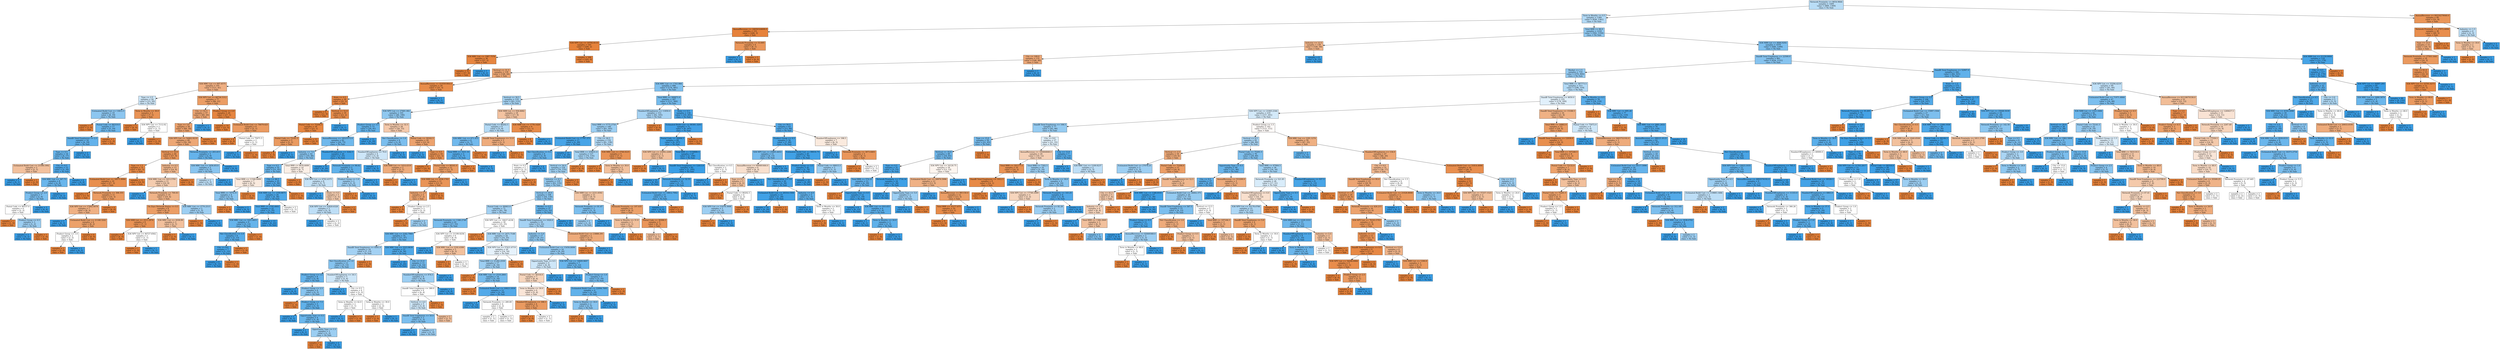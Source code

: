digraph Tree {
node [shape=box, style="filled", color="black"] ;
0 [label="Network Proximity <= 8654.9844\nsamples = 1409\nvalue = [889, 1369]\nclass = No Sale", fillcolor="#399de559"] ;
1 [label="Term in Months <= 0.5\nsamples = 1369\nvalue = [838, 1361]\nclass = No Sale", fillcolor="#399de562"] ;
0 -> 1 [labeldistance=2.5, labelangle=45, headlabel="True"] ;
2 [label="AnnualRevenue <= 24656324608.0\nsamples = 151\nvalue = [246, 3]\nclass = Sale", fillcolor="#e58139fc"] ;
1 -> 2 ;
3 [label="X36 NPV List <= 10792.6133\nsamples = 145\nvalue = [240, 2]\nclass = Sale", fillcolor="#e58139fd"] ;
2 -> 3 ;
4 [label="X36 MRC List <= 1987.7576\nsamples = 36\nvalue = [57, 2]\nclass = Sale", fillcolor="#e58139f6"] ;
3 -> 4 ;
5 [label="samples = 35\nvalue = [57, 0]\nclass = Sale", fillcolor="#e58139ff"] ;
4 -> 5 ;
6 [label="samples = 1\nvalue = [0, 2]\nclass = No Sale", fillcolor="#399de5ff"] ;
4 -> 6 ;
7 [label="samples = 109\nvalue = [183, 0]\nclass = Sale", fillcolor="#e58139ff"] ;
3 -> 7 ;
8 [label="Network Proximity <= 53.005\nsamples = 6\nvalue = [6, 1]\nclass = Sale", fillcolor="#e58139d4"] ;
2 -> 8 ;
9 [label="samples = 1\nvalue = [0, 1]\nclass = No Sale", fillcolor="#399de5ff"] ;
8 -> 9 ;
10 [label="samples = 5\nvalue = [6, 0]\nclass = Sale", fillcolor="#e58139ff"] ;
8 -> 10 ;
11 [label="Total BRR <= 86.0\nsamples = 1218\nvalue = [592, 1358]\nclass = No Sale", fillcolor="#399de590"] ;
1 -> 11 ;
12 [label="Industry <= 12.5\nsamples = 139\nvalue = [146, 59]\nclass = Sale", fillcolor="#e5813998"] ;
11 -> 12 ;
13 [label="City <= 109.0\nsamples = 131\nvalue = [146, 46]\nclass = Sale", fillcolor="#e58139af"] ;
12 -> 13 ;
14 [label="Vertical <= 31.5\nsamples = 130\nvalue = [146, 44]\nclass = Sale", fillcolor="#e58139b2"] ;
13 -> 14 ;
15 [label="X36 MRC List <= 697.4575\nsamples = 101\nvalue = [111, 41]\nclass = Sale", fillcolor="#e58139a1"] ;
14 -> 15 ;
16 [label="Type <= 2.5\nsamples = 24\nvalue = [15, 20]\nclass = No Sale", fillcolor="#399de540"] ;
15 -> 16 ;
17 [label="Estimated Build Cost <= 13815.5\nsamples = 19\nvalue = [8, 19]\nclass = No Sale", fillcolor="#399de594"] ;
16 -> 17 ;
18 [label="samples = 2\nvalue = [3, 0]\nclass = Sale", fillcolor="#e58139ff"] ;
17 -> 18 ;
19 [label="Postal Code <= 80319.0\nsamples = 17\nvalue = [5, 19]\nclass = No Sale", fillcolor="#399de5bc"] ;
17 -> 19 ;
20 [label="DandB Total Employees <= 2.5\nsamples = 16\nvalue = [4, 19]\nclass = No Sale", fillcolor="#399de5c9"] ;
19 -> 20 ;
21 [label="Type <= 0.5\nsamples = 14\nvalue = [4, 17]\nclass = No Sale", fillcolor="#399de5c3"] ;
20 -> 21 ;
22 [label="Estimated Build Cost <= 21598.1992\nsamples = 2\nvalue = [2, 1]\nclass = Sale", fillcolor="#e581397f"] ;
21 -> 22 ;
23 [label="samples = 1\nvalue = [0, 1]\nclass = No Sale", fillcolor="#399de5ff"] ;
22 -> 23 ;
24 [label="samples = 1\nvalue = [2, 0]\nclass = Sale", fillcolor="#e58139ff"] ;
22 -> 24 ;
25 [label="City <= 8.5\nsamples = 12\nvalue = [2, 16]\nclass = No Sale", fillcolor="#399de5df"] ;
21 -> 25 ;
26 [label="X36 MRC List <= 347.73\nsamples = 8\nvalue = [2, 8]\nclass = No Sale", fillcolor="#399de5bf"] ;
25 -> 26 ;
27 [label="Product Group <= 2.0\nsamples = 7\nvalue = [2, 6]\nclass = No Sale", fillcolor="#399de5aa"] ;
26 -> 27 ;
28 [label="Postal Code <= 80157.0\nsamples = 4\nvalue = [2, 2]\nclass = Sale", fillcolor="#e5813900"] ;
27 -> 28 ;
29 [label="samples = 1\nvalue = [1, 0]\nclass = Sale", fillcolor="#e58139ff"] ;
28 -> 29 ;
30 [label="Product Group <= 0.5\nsamples = 3\nvalue = [1, 2]\nclass = No Sale", fillcolor="#399de57f"] ;
28 -> 30 ;
31 [label="samples = 2\nvalue = [0, 2]\nclass = No Sale", fillcolor="#399de5ff"] ;
30 -> 31 ;
32 [label="samples = 1\nvalue = [1, 0]\nclass = Sale", fillcolor="#e58139ff"] ;
30 -> 32 ;
33 [label="samples = 3\nvalue = [0, 4]\nclass = No Sale", fillcolor="#399de5ff"] ;
27 -> 33 ;
34 [label="samples = 1\nvalue = [0, 2]\nclass = No Sale", fillcolor="#399de5ff"] ;
26 -> 34 ;
35 [label="samples = 4\nvalue = [0, 8]\nclass = No Sale", fillcolor="#399de5ff"] ;
25 -> 35 ;
36 [label="samples = 2\nvalue = [0, 2]\nclass = No Sale", fillcolor="#399de5ff"] ;
20 -> 36 ;
37 [label="samples = 1\nvalue = [1, 0]\nclass = Sale", fillcolor="#e58139ff"] ;
19 -> 37 ;
38 [label="Term in Months <= 30.0\nsamples = 5\nvalue = [7, 1]\nclass = Sale", fillcolor="#e58139db"] ;
16 -> 38 ;
39 [label="samples = 3\nvalue = [6, 0]\nclass = Sale", fillcolor="#e58139ff"] ;
38 -> 39 ;
40 [label="X36 NPV List <= 7112.02\nsamples = 2\nvalue = [1, 1]\nclass = Sale", fillcolor="#e5813900"] ;
38 -> 40 ;
41 [label="samples = 1\nvalue = [0, 1]\nclass = No Sale", fillcolor="#399de5ff"] ;
40 -> 41 ;
42 [label="samples = 1\nvalue = [1, 0]\nclass = Sale", fillcolor="#e58139ff"] ;
40 -> 42 ;
43 [label="X36 NPV List <= 68736.5312\nsamples = 77\nvalue = [96, 21]\nclass = Sale", fillcolor="#e58139c7"] ;
15 -> 43 ;
44 [label="City <= 62.5\nsamples = 57\nvalue = [69, 20]\nclass = Sale", fillcolor="#e58139b5"] ;
43 -> 44 ;
45 [label="Type <= 3.0\nsamples = 56\nvalue = [69, 18]\nclass = Sale", fillcolor="#e58139bc"] ;
44 -> 45 ;
46 [label="X36 NPV List <= 54462.9219\nsamples = 49\nvalue = [59, 18]\nclass = Sale", fillcolor="#e58139b1"] ;
45 -> 46 ;
47 [label="Vertical <= 10.0\nsamples = 44\nvalue = [57, 9]\nclass = Sale", fillcolor="#e58139d7"] ;
46 -> 47 ;
48 [label="Type <= 1.5\nsamples = 31\nvalue = [43, 3]\nclass = Sale", fillcolor="#e58139ed"] ;
47 -> 48 ;
49 [label="Estimated Build Cost <= 18571.8984\nsamples = 19\nvalue = [27, 3]\nclass = Sale", fillcolor="#e58139e3"] ;
48 -> 49 ;
50 [label="samples = 8\nvalue = [13, 0]\nclass = Sale", fillcolor="#e58139ff"] ;
49 -> 50 ;
51 [label="Network Proximity <= 308.355\nsamples = 11\nvalue = [14, 3]\nclass = Sale", fillcolor="#e58139c8"] ;
49 -> 51 ;
52 [label="X36 NPV List <= 17002.0078\nsamples = 7\nvalue = [8, 3]\nclass = Sale", fillcolor="#e581399f"] ;
51 -> 52 ;
53 [label="samples = 1\nvalue = [0, 1]\nclass = No Sale", fillcolor="#399de5ff"] ;
52 -> 53 ;
54 [label="Estimated Build Cost <= 21168.3242\nsamples = 6\nvalue = [8, 2]\nclass = Sale", fillcolor="#e58139bf"] ;
52 -> 54 ;
55 [label="Product Group <= 1.0\nsamples = 2\nvalue = [2, 2]\nclass = Sale", fillcolor="#e5813900"] ;
54 -> 55 ;
56 [label="samples = 1\nvalue = [2, 0]\nclass = Sale", fillcolor="#e58139ff"] ;
55 -> 56 ;
57 [label="samples = 1\nvalue = [0, 2]\nclass = No Sale", fillcolor="#399de5ff"] ;
55 -> 57 ;
58 [label="samples = 4\nvalue = [6, 0]\nclass = Sale", fillcolor="#e58139ff"] ;
54 -> 58 ;
59 [label="samples = 4\nvalue = [6, 0]\nclass = Sale", fillcolor="#e58139ff"] ;
51 -> 59 ;
60 [label="samples = 12\nvalue = [16, 0]\nclass = Sale", fillcolor="#e58139ff"] ;
48 -> 60 ;
61 [label="Industry <= 6.5\nsamples = 13\nvalue = [14, 6]\nclass = Sale", fillcolor="#e5813992"] ;
47 -> 61 ;
62 [label="X36 MRC List <= 1413.5781\nsamples = 11\nvalue = [10, 6]\nclass = Sale", fillcolor="#e5813966"] ;
61 -> 62 ;
63 [label="samples = 1\nvalue = [0, 2]\nclass = No Sale", fillcolor="#399de5ff"] ;
62 -> 63 ;
64 [label="Network Proximity <= 700.83\nsamples = 10\nvalue = [10, 4]\nclass = Sale", fillcolor="#e5813999"] ;
62 -> 64 ;
65 [label="On Zayo Network Status <= 0.5\nsamples = 8\nvalue = [9, 2]\nclass = Sale", fillcolor="#e58139c6"] ;
64 -> 65 ;
66 [label="X36 NRR List <= 2511.2974\nsamples = 6\nvalue = [7, 1]\nclass = Sale", fillcolor="#e58139db"] ;
65 -> 66 ;
67 [label="samples = 4\nvalue = [6, 0]\nclass = Sale", fillcolor="#e58139ff"] ;
66 -> 67 ;
68 [label="X36 NPV List <= 40727.6562\nsamples = 2\nvalue = [1, 1]\nclass = Sale", fillcolor="#e5813900"] ;
66 -> 68 ;
69 [label="samples = 1\nvalue = [1, 0]\nclass = Sale", fillcolor="#e58139ff"] ;
68 -> 69 ;
70 [label="samples = 1\nvalue = [0, 1]\nclass = No Sale", fillcolor="#399de5ff"] ;
68 -> 70 ;
71 [label="X36 MRC List <= 2038.99\nsamples = 2\nvalue = [2, 1]\nclass = Sale", fillcolor="#e581397f"] ;
65 -> 71 ;
72 [label="samples = 1\nvalue = [2, 0]\nclass = Sale", fillcolor="#e58139ff"] ;
71 -> 72 ;
73 [label="samples = 1\nvalue = [0, 1]\nclass = No Sale", fillcolor="#399de5ff"] ;
71 -> 73 ;
74 [label="X36 MRC List <= 2770.2515\nsamples = 2\nvalue = [1, 2]\nclass = No Sale", fillcolor="#399de57f"] ;
64 -> 74 ;
75 [label="samples = 1\nvalue = [1, 0]\nclass = Sale", fillcolor="#e58139ff"] ;
74 -> 75 ;
76 [label="samples = 1\nvalue = [0, 2]\nclass = No Sale", fillcolor="#399de5ff"] ;
74 -> 76 ;
77 [label="samples = 2\nvalue = [4, 0]\nclass = Sale", fillcolor="#e58139ff"] ;
61 -> 77 ;
78 [label="Network Proximity <= 203.415\nsamples = 5\nvalue = [2, 9]\nclass = No Sale", fillcolor="#399de5c6"] ;
46 -> 78 ;
79 [label="X36 MRC List <= 2456.8533\nsamples = 3\nvalue = [2, 5]\nclass = No Sale", fillcolor="#399de599"] ;
78 -> 79 ;
80 [label="samples = 2\nvalue = [2, 3]\nclass = No Sale", fillcolor="#399de555"] ;
79 -> 80 ;
81 [label="samples = 1\nvalue = [0, 2]\nclass = No Sale", fillcolor="#399de5ff"] ;
79 -> 81 ;
82 [label="samples = 2\nvalue = [0, 4]\nclass = No Sale", fillcolor="#399de5ff"] ;
78 -> 82 ;
83 [label="samples = 7\nvalue = [10, 0]\nclass = Sale", fillcolor="#e58139ff"] ;
45 -> 83 ;
84 [label="samples = 1\nvalue = [0, 2]\nclass = No Sale", fillcolor="#399de5ff"] ;
44 -> 84 ;
85 [label="Product Group <= 2.0\nsamples = 20\nvalue = [27, 1]\nclass = Sale", fillcolor="#e58139f6"] ;
43 -> 85 ;
86 [label="samples = 14\nvalue = [22, 0]\nclass = Sale", fillcolor="#e58139ff"] ;
85 -> 86 ;
87 [label="Estimated Build Cost <= 76679.625\nsamples = 6\nvalue = [5, 1]\nclass = Sale", fillcolor="#e58139cc"] ;
85 -> 87 ;
88 [label="samples = 4\nvalue = [4, 0]\nclass = Sale", fillcolor="#e58139ff"] ;
87 -> 88 ;
89 [label="Postal Code <= 75071.5\nsamples = 2\nvalue = [1, 1]\nclass = Sale", fillcolor="#e5813900"] ;
87 -> 89 ;
90 [label="samples = 1\nvalue = [0, 1]\nclass = No Sale", fillcolor="#399de5ff"] ;
89 -> 90 ;
91 [label="samples = 1\nvalue = [1, 0]\nclass = Sale", fillcolor="#e58139ff"] ;
89 -> 91 ;
92 [label="AnnualRevenue <= 410591904.0\nsamples = 29\nvalue = [35, 3]\nclass = Sale", fillcolor="#e58139e9"] ;
14 -> 92 ;
93 [label="State <= 0.5\nsamples = 28\nvalue = [35, 2]\nclass = Sale", fillcolor="#e58139f0"] ;
92 -> 93 ;
94 [label="samples = 9\nvalue = [12, 0]\nclass = Sale", fillcolor="#e58139ff"] ;
93 -> 94 ;
95 [label="Vertical <= 52.0\nsamples = 19\nvalue = [23, 2]\nclass = Sale", fillcolor="#e58139e9"] ;
93 -> 95 ;
96 [label="Postal Code <= 75204.5\nsamples = 18\nvalue = [23, 1]\nclass = Sale", fillcolor="#e58139f4"] ;
95 -> 96 ;
97 [label="Postal Code <= 75141.5\nsamples = 5\nvalue = [5, 1]\nclass = Sale", fillcolor="#e58139cc"] ;
96 -> 97 ;
98 [label="samples = 4\nvalue = [5, 0]\nclass = Sale", fillcolor="#e58139ff"] ;
97 -> 98 ;
99 [label="samples = 1\nvalue = [0, 1]\nclass = No Sale", fillcolor="#399de5ff"] ;
97 -> 99 ;
100 [label="samples = 13\nvalue = [18, 0]\nclass = Sale", fillcolor="#e58139ff"] ;
96 -> 100 ;
101 [label="samples = 1\nvalue = [0, 1]\nclass = No Sale", fillcolor="#399de5ff"] ;
95 -> 101 ;
102 [label="samples = 1\nvalue = [0, 1]\nclass = No Sale", fillcolor="#399de5ff"] ;
92 -> 102 ;
103 [label="samples = 1\nvalue = [0, 2]\nclass = No Sale", fillcolor="#399de5ff"] ;
13 -> 103 ;
104 [label="samples = 8\nvalue = [0, 13]\nclass = No Sale", fillcolor="#399de5ff"] ;
12 -> 104 ;
105 [label="X36 NRR List <= 4064.9292\nsamples = 1079\nvalue = [446, 1299]\nclass = No Sale", fillcolor="#399de5a7"] ;
11 -> 105 ;
106 [label="DandB Total Employees <= 22500.0\nsamples = 961\nvalue = [434, 1121]\nclass = No Sale", fillcolor="#399de59c"] ;
105 -> 106 ;
107 [label="Market <= 1.5\nsamples = 719\nvalue = [370, 800]\nclass = No Sale", fillcolor="#399de589"] ;
106 -> 107 ;
108 [label="X36 MRC List <= 1743.984\nsamples = 406\nvalue = [174, 481]\nclass = No Sale", fillcolor="#399de5a3"] ;
107 -> 108 ;
109 [label="Vertical <= 30.5\nsamples = 119\nvalue = [63, 115]\nclass = No Sale", fillcolor="#399de573"] ;
108 -> 109 ;
110 [label="X36 NPV List <= 27681.082\nsamples = 101\nvalue = [46, 106]\nclass = No Sale", fillcolor="#399de590"] ;
109 -> 110 ;
111 [label="Product Group <= 3.5\nsamples = 73\nvalue = [20, 91]\nclass = No Sale", fillcolor="#399de5c7"] ;
110 -> 111 ;
112 [label="AnnualRevenue <= 18525572.0\nsamples = 62\nvalue = [20, 73]\nclass = No Sale", fillcolor="#399de5b9"] ;
111 -> 112 ;
113 [label="Industry <= 7.0\nsamples = 42\nvalue = [19, 48]\nclass = No Sale", fillcolor="#399de59a"] ;
112 -> 113 ;
114 [label="Type <= 0.5\nsamples = 32\nvalue = [11, 41]\nclass = No Sale", fillcolor="#399de5bb"] ;
113 -> 114 ;
115 [label="Total BRR <= 11506.6406\nsamples = 7\nvalue = [6, 5]\nclass = Sale", fillcolor="#e581392a"] ;
114 -> 115 ;
116 [label="Total BRR <= 1674.51\nsamples = 4\nvalue = [2, 5]\nclass = No Sale", fillcolor="#399de599"] ;
115 -> 116 ;
117 [label="samples = 1\nvalue = [2, 0]\nclass = Sale", fillcolor="#e58139ff"] ;
116 -> 117 ;
118 [label="samples = 3\nvalue = [0, 5]\nclass = No Sale", fillcolor="#399de5ff"] ;
116 -> 118 ;
119 [label="samples = 3\nvalue = [4, 0]\nclass = Sale", fillcolor="#e58139ff"] ;
115 -> 119 ;
120 [label="City <= 46.5\nsamples = 25\nvalue = [5, 36]\nclass = No Sale", fillcolor="#399de5dc"] ;
114 -> 120 ;
121 [label="X36 NRR List <= 1359.9875\nsamples = 24\nvalue = [4, 36]\nclass = No Sale", fillcolor="#399de5e3"] ;
120 -> 121 ;
122 [label="Total BRR <= 2795.6602\nsamples = 22\nvalue = [3, 35]\nclass = No Sale", fillcolor="#399de5e9"] ;
121 -> 122 ;
123 [label="X36 MRC List <= 1421.4451\nsamples = 9\nvalue = [3, 13]\nclass = No Sale", fillcolor="#399de5c4"] ;
122 -> 123 ;
124 [label="Net Classification <= 1.0\nsamples = 8\nvalue = [2, 13]\nclass = No Sale", fillcolor="#399de5d8"] ;
123 -> 124 ;
125 [label="City <= 8.0\nsamples = 7\nvalue = [1, 13]\nclass = No Sale", fillcolor="#399de5eb"] ;
124 -> 125 ;
126 [label="samples = 6\nvalue = [0, 13]\nclass = No Sale", fillcolor="#399de5ff"] ;
125 -> 126 ;
127 [label="samples = 1\nvalue = [1, 0]\nclass = Sale", fillcolor="#e58139ff"] ;
125 -> 127 ;
128 [label="samples = 1\nvalue = [1, 0]\nclass = Sale", fillcolor="#e58139ff"] ;
124 -> 128 ;
129 [label="samples = 1\nvalue = [1, 0]\nclass = Sale", fillcolor="#e58139ff"] ;
123 -> 129 ;
130 [label="samples = 13\nvalue = [0, 22]\nclass = No Sale", fillcolor="#399de5ff"] ;
122 -> 130 ;
131 [label="samples = 2\nvalue = [1, 1]\nclass = Sale", fillcolor="#e5813900"] ;
121 -> 131 ;
132 [label="samples = 1\nvalue = [1, 0]\nclass = Sale", fillcolor="#e58139ff"] ;
120 -> 132 ;
133 [label="Total BRR <= 6876.6099\nsamples = 10\nvalue = [8, 7]\nclass = Sale", fillcolor="#e5813920"] ;
113 -> 133 ;
134 [label="samples = 2\nvalue = [3, 0]\nclass = Sale", fillcolor="#e58139ff"] ;
133 -> 134 ;
135 [label="X36 NPV List <= 6702.4375\nsamples = 8\nvalue = [5, 7]\nclass = No Sale", fillcolor="#399de549"] ;
133 -> 135 ;
136 [label="samples = 3\nvalue = [0, 4]\nclass = No Sale", fillcolor="#399de5ff"] ;
135 -> 136 ;
137 [label="State <= 0.5\nsamples = 5\nvalue = [5, 3]\nclass = Sale", fillcolor="#e5813966"] ;
135 -> 137 ;
138 [label="X36 NPV List <= 22820.6328\nsamples = 3\nvalue = [2, 3]\nclass = No Sale", fillcolor="#399de555"] ;
137 -> 138 ;
139 [label="samples = 1\nvalue = [0, 1]\nclass = No Sale", fillcolor="#399de5ff"] ;
138 -> 139 ;
140 [label="samples = 2\nvalue = [2, 2]\nclass = Sale", fillcolor="#e5813900"] ;
138 -> 140 ;
141 [label="samples = 2\nvalue = [3, 0]\nclass = Sale", fillcolor="#e58139ff"] ;
137 -> 141 ;
142 [label="NumberOfEmployees <= 3242.5\nsamples = 20\nvalue = [1, 25]\nclass = No Sale", fillcolor="#399de5f5"] ;
112 -> 142 ;
143 [label="samples = 15\nvalue = [0, 20]\nclass = No Sale", fillcolor="#399de5ff"] ;
142 -> 143 ;
144 [label="Network Proximity <= 96.62\nsamples = 5\nvalue = [1, 5]\nclass = No Sale", fillcolor="#399de5cc"] ;
142 -> 144 ;
145 [label="Product Group <= 1.0\nsamples = 2\nvalue = [1, 2]\nclass = No Sale", fillcolor="#399de57f"] ;
144 -> 145 ;
146 [label="samples = 1\nvalue = [1, 0]\nclass = Sale", fillcolor="#e58139ff"] ;
145 -> 146 ;
147 [label="samples = 1\nvalue = [0, 2]\nclass = No Sale", fillcolor="#399de5ff"] ;
145 -> 147 ;
148 [label="samples = 3\nvalue = [0, 3]\nclass = No Sale", fillcolor="#399de5ff"] ;
144 -> 148 ;
149 [label="samples = 11\nvalue = [0, 18]\nclass = No Sale", fillcolor="#399de5ff"] ;
111 -> 149 ;
150 [label="Term in Months <= 32.5\nsamples = 28\nvalue = [26, 15]\nclass = Sale", fillcolor="#e581396c"] ;
110 -> 150 ;
151 [label="Net Classification <= 1.0\nsamples = 8\nvalue = [3, 9]\nclass = No Sale", fillcolor="#399de5aa"] ;
150 -> 151 ;
152 [label="NumberOfEmployees <= 70.0\nsamples = 4\nvalue = [3, 4]\nclass = No Sale", fillcolor="#399de540"] ;
151 -> 152 ;
153 [label="samples = 2\nvalue = [0, 3]\nclass = No Sale", fillcolor="#399de5ff"] ;
152 -> 153 ;
154 [label="X36 NRR List <= 1414.4319\nsamples = 2\nvalue = [3, 1]\nclass = Sale", fillcolor="#e58139aa"] ;
152 -> 154 ;
155 [label="samples = 1\nvalue = [3, 0]\nclass = Sale", fillcolor="#e58139ff"] ;
154 -> 155 ;
156 [label="samples = 1\nvalue = [0, 1]\nclass = No Sale", fillcolor="#399de5ff"] ;
154 -> 156 ;
157 [label="samples = 4\nvalue = [0, 5]\nclass = No Sale", fillcolor="#399de5ff"] ;
151 -> 157 ;
158 [label="Postal Code <= 30162.5\nsamples = 20\nvalue = [23, 6]\nclass = Sale", fillcolor="#e58139bc"] ;
150 -> 158 ;
159 [label="samples = 2\nvalue = [0, 3]\nclass = No Sale", fillcolor="#399de5ff"] ;
158 -> 159 ;
160 [label="Type <= 0.5\nsamples = 18\nvalue = [23, 3]\nclass = Sale", fillcolor="#e58139de"] ;
158 -> 160 ;
161 [label="samples = 6\nvalue = [10, 0]\nclass = Sale", fillcolor="#e58139ff"] ;
160 -> 161 ;
162 [label="Postal Code <= 80161.0\nsamples = 12\nvalue = [13, 3]\nclass = Sale", fillcolor="#e58139c4"] ;
160 -> 162 ;
163 [label="X36 NRR List <= 1036.1743\nsamples = 11\nvalue = [13, 2]\nclass = Sale", fillcolor="#e58139d8"] ;
162 -> 163 ;
164 [label="Industry <= 1.5\nsamples = 5\nvalue = [7, 2]\nclass = Sale", fillcolor="#e58139b6"] ;
163 -> 164 ;
165 [label="samples = 2\nvalue = [5, 0]\nclass = Sale", fillcolor="#e58139ff"] ;
164 -> 165 ;
166 [label="Product Group <= 2.5\nsamples = 3\nvalue = [2, 2]\nclass = Sale", fillcolor="#e5813900"] ;
164 -> 166 ;
167 [label="samples = 1\nvalue = [1, 0]\nclass = Sale", fillcolor="#e58139ff"] ;
166 -> 167 ;
168 [label="samples = 2\nvalue = [1, 2]\nclass = No Sale", fillcolor="#399de57f"] ;
166 -> 168 ;
169 [label="samples = 6\nvalue = [6, 0]\nclass = Sale", fillcolor="#e58139ff"] ;
163 -> 169 ;
170 [label="samples = 1\nvalue = [0, 1]\nclass = No Sale", fillcolor="#399de5ff"] ;
162 -> 170 ;
171 [label="X36 NRR List <= 936.6682\nsamples = 18\nvalue = [17, 9]\nclass = Sale", fillcolor="#e5813978"] ;
109 -> 171 ;
172 [label="Postal Code <= 80202.5\nsamples = 9\nvalue = [5, 8]\nclass = No Sale", fillcolor="#399de560"] ;
171 -> 172 ;
173 [label="X36 MRC List <= 671.415\nsamples = 6\nvalue = [2, 7]\nclass = No Sale", fillcolor="#399de5b6"] ;
172 -> 173 ;
174 [label="Total BRR <= 1631.16\nsamples = 5\nvalue = [1, 7]\nclass = No Sale", fillcolor="#399de5db"] ;
173 -> 174 ;
175 [label="samples = 1\nvalue = [1, 0]\nclass = Sale", fillcolor="#e58139ff"] ;
174 -> 175 ;
176 [label="samples = 4\nvalue = [0, 7]\nclass = No Sale", fillcolor="#399de5ff"] ;
174 -> 176 ;
177 [label="samples = 1\nvalue = [1, 0]\nclass = Sale", fillcolor="#e58139ff"] ;
173 -> 177 ;
178 [label="DandB Total Employees <= 11.0\nsamples = 3\nvalue = [3, 1]\nclass = Sale", fillcolor="#e58139aa"] ;
172 -> 178 ;
179 [label="samples = 1\nvalue = [0, 1]\nclass = No Sale", fillcolor="#399de5ff"] ;
178 -> 179 ;
180 [label="samples = 2\nvalue = [3, 0]\nclass = Sale", fillcolor="#e58139ff"] ;
178 -> 180 ;
181 [label="X36 NRR List <= 1778.1428\nsamples = 9\nvalue = [12, 1]\nclass = Sale", fillcolor="#e58139ea"] ;
171 -> 181 ;
182 [label="samples = 8\nvalue = [12, 0]\nclass = Sale", fillcolor="#e58139ff"] ;
181 -> 182 ;
183 [label="samples = 1\nvalue = [0, 1]\nclass = No Sale", fillcolor="#399de5ff"] ;
181 -> 183 ;
184 [label="Total BRR <= 300871.0\nsamples = 287\nvalue = [111, 366]\nclass = No Sale", fillcolor="#399de5b2"] ;
108 -> 184 ;
185 [label="NumberOfEmployees <= 11850.0\nsamples = 153\nvalue = [92, 165]\nclass = No Sale", fillcolor="#399de571"] ;
184 -> 185 ;
186 [label="Total BRR <= 5775.2754\nsamples = 149\nvalue = [83, 165]\nclass = No Sale", fillcolor="#399de57f"] ;
185 -> 186 ;
187 [label="Estimated Build Cost <= 17767.375\nsamples = 17\nvalue = [2, 29]\nclass = No Sale", fillcolor="#399de5ed"] ;
186 -> 187 ;
188 [label="Net Classification <= 0.5\nsamples = 6\nvalue = [2, 9]\nclass = No Sale", fillcolor="#399de5c6"] ;
187 -> 188 ;
189 [label="State <= 0.5\nsamples = 2\nvalue = [2, 2]\nclass = Sale", fillcolor="#e5813900"] ;
188 -> 189 ;
190 [label="samples = 1\nvalue = [0, 2]\nclass = No Sale", fillcolor="#399de5ff"] ;
189 -> 190 ;
191 [label="samples = 1\nvalue = [2, 0]\nclass = Sale", fillcolor="#e58139ff"] ;
189 -> 191 ;
192 [label="samples = 4\nvalue = [0, 7]\nclass = No Sale", fillcolor="#399de5ff"] ;
188 -> 192 ;
193 [label="samples = 11\nvalue = [0, 20]\nclass = No Sale", fillcolor="#399de5ff"] ;
187 -> 193 ;
194 [label="City <= 26.5\nsamples = 132\nvalue = [81, 136]\nclass = No Sale", fillcolor="#399de567"] ;
186 -> 194 ;
195 [label="Total BRR <= 259031.0\nsamples = 127\nvalue = [74, 135]\nclass = No Sale", fillcolor="#399de573"] ;
194 -> 195 ;
196 [label="Vertical <= 34.0\nsamples = 124\nvalue = [70, 135]\nclass = No Sale", fillcolor="#399de57b"] ;
195 -> 196 ;
197 [label="Industry <= 8.5\nsamples = 119\nvalue = [63, 135]\nclass = No Sale", fillcolor="#399de588"] ;
196 -> 197 ;
198 [label="Vertical <= 20.0\nsamples = 108\nvalue = [54, 130]\nclass = No Sale", fillcolor="#399de595"] ;
197 -> 198 ;
199 [label="Postal Code <= 80063.0\nsamples = 71\nvalue = [42, 78]\nclass = No Sale", fillcolor="#399de576"] ;
198 -> 199 ;
200 [label="Network Proximity <= 1346.2749\nsamples = 41\nvalue = [17, 53]\nclass = No Sale", fillcolor="#399de5ad"] ;
199 -> 200 ;
201 [label="X36 MRC List <= 2182.7969\nsamples = 35\nvalue = [11, 47]\nclass = No Sale", fillcolor="#399de5c3"] ;
200 -> 201 ;
202 [label="DandB Total Employees <= 4501.0\nsamples = 14\nvalue = [7, 13]\nclass = No Sale", fillcolor="#399de576"] ;
201 -> 202 ;
203 [label="Net Classification <= 1.0\nsamples = 13\nvalue = [5, 13]\nclass = No Sale", fillcolor="#399de59d"] ;
202 -> 203 ;
204 [label="Product Group <= 1.0\nsamples = 8\nvalue = [2, 9]\nclass = No Sale", fillcolor="#399de5c6"] ;
203 -> 204 ;
205 [label="samples = 2\nvalue = [0, 4]\nclass = No Sale", fillcolor="#399de5ff"] ;
204 -> 205 ;
206 [label="Product Group <= 2.5\nsamples = 6\nvalue = [2, 5]\nclass = No Sale", fillcolor="#399de599"] ;
204 -> 206 ;
207 [label="samples = 1\nvalue = [1, 0]\nclass = Sale", fillcolor="#e58139ff"] ;
206 -> 207 ;
208 [label="Product Group <= 7.5\nsamples = 5\nvalue = [1, 5]\nclass = No Sale", fillcolor="#399de5cc"] ;
206 -> 208 ;
209 [label="samples = 1\nvalue = [0, 1]\nclass = No Sale", fillcolor="#399de5ff"] ;
208 -> 209 ;
210 [label="Opportunity Type <= 0.5\nsamples = 4\nvalue = [1, 4]\nclass = No Sale", fillcolor="#399de5bf"] ;
208 -> 210 ;
211 [label="samples = 1\nvalue = [0, 2]\nclass = No Sale", fillcolor="#399de5ff"] ;
210 -> 211 ;
212 [label="Opportunity Type <= 1.5\nsamples = 3\nvalue = [1, 2]\nclass = No Sale", fillcolor="#399de57f"] ;
210 -> 212 ;
213 [label="samples = 1\nvalue = [1, 0]\nclass = Sale", fillcolor="#e58139ff"] ;
212 -> 213 ;
214 [label="samples = 2\nvalue = [0, 2]\nclass = No Sale", fillcolor="#399de5ff"] ;
212 -> 214 ;
215 [label="NumberOfEmployees <= 18.5\nsamples = 5\nvalue = [3, 4]\nclass = No Sale", fillcolor="#399de540"] ;
203 -> 215 ;
216 [label="samples = 1\nvalue = [0, 1]\nclass = No Sale", fillcolor="#399de5ff"] ;
215 -> 216 ;
217 [label="City <= 0.5\nsamples = 4\nvalue = [3, 3]\nclass = Sale", fillcolor="#e5813900"] ;
215 -> 217 ;
218 [label="Term in Months <= 42.0\nsamples = 2\nvalue = [1, 1]\nclass = Sale", fillcolor="#e5813900"] ;
217 -> 218 ;
219 [label="samples = 1\nvalue = [0, 1]\nclass = No Sale", fillcolor="#399de5ff"] ;
218 -> 219 ;
220 [label="samples = 1\nvalue = [1, 0]\nclass = Sale", fillcolor="#e58139ff"] ;
218 -> 220 ;
221 [label="Term in Months <= 30.0\nsamples = 2\nvalue = [2, 2]\nclass = Sale", fillcolor="#e5813900"] ;
217 -> 221 ;
222 [label="samples = 1\nvalue = [2, 0]\nclass = Sale", fillcolor="#e58139ff"] ;
221 -> 222 ;
223 [label="samples = 1\nvalue = [0, 2]\nclass = No Sale", fillcolor="#399de5ff"] ;
221 -> 223 ;
224 [label="samples = 1\nvalue = [2, 0]\nclass = Sale", fillcolor="#e58139ff"] ;
202 -> 224 ;
225 [label="X36 MRC List <= 3323.9639\nsamples = 21\nvalue = [4, 34]\nclass = No Sale", fillcolor="#399de5e1"] ;
201 -> 225 ;
226 [label="samples = 10\nvalue = [0, 20]\nclass = No Sale", fillcolor="#399de5ff"] ;
225 -> 226 ;
227 [label="City <= 21.0\nsamples = 11\nvalue = [4, 14]\nclass = No Sale", fillcolor="#399de5b6"] ;
225 -> 227 ;
228 [label="NumberOfEmployees <= 974.5\nsamples = 8\nvalue = [4, 8]\nclass = No Sale", fillcolor="#399de57f"] ;
227 -> 228 ;
229 [label="DandB Total Employees <= 380.0\nsamples = 6\nvalue = [4, 4]\nclass = Sale", fillcolor="#e5813900"] ;
228 -> 229 ;
230 [label="Vertical <= 4.0\nsamples = 5\nvalue = [3, 4]\nclass = No Sale", fillcolor="#399de540"] ;
229 -> 230 ;
231 [label="DandB Total Employees <= 50.0\nsamples = 3\nvalue = [1, 3]\nclass = No Sale", fillcolor="#399de5aa"] ;
230 -> 231 ;
232 [label="samples = 1\nvalue = [0, 1]\nclass = No Sale", fillcolor="#399de5ff"] ;
231 -> 232 ;
233 [label="samples = 2\nvalue = [1, 2]\nclass = No Sale", fillcolor="#399de57f"] ;
231 -> 233 ;
234 [label="samples = 2\nvalue = [2, 1]\nclass = Sale", fillcolor="#e581397f"] ;
230 -> 234 ;
235 [label="samples = 1\nvalue = [1, 0]\nclass = Sale", fillcolor="#e58139ff"] ;
229 -> 235 ;
236 [label="samples = 2\nvalue = [0, 4]\nclass = No Sale", fillcolor="#399de5ff"] ;
228 -> 236 ;
237 [label="samples = 3\nvalue = [0, 6]\nclass = No Sale", fillcolor="#399de5ff"] ;
227 -> 237 ;
238 [label="X36 NPV List <= 21199.9258\nsamples = 6\nvalue = [6, 6]\nclass = Sale", fillcolor="#e5813900"] ;
200 -> 238 ;
239 [label="samples = 1\nvalue = [0, 3]\nclass = No Sale", fillcolor="#399de5ff"] ;
238 -> 239 ;
240 [label="X36 MRC List <= 2192.4399\nsamples = 5\nvalue = [6, 3]\nclass = Sale", fillcolor="#e581397f"] ;
238 -> 240 ;
241 [label="samples = 2\nvalue = [3, 0]\nclass = Sale", fillcolor="#e58139ff"] ;
240 -> 241 ;
242 [label="samples = 3\nvalue = [3, 3]\nclass = Sale", fillcolor="#e5813900"] ;
240 -> 242 ;
243 [label="X36 NPV List <= 18437.4238\nsamples = 30\nvalue = [25, 25]\nclass = Sale", fillcolor="#e5813900"] ;
199 -> 243 ;
244 [label="samples = 6\nvalue = [11, 0]\nclass = Sale", fillcolor="#e58139ff"] ;
243 -> 244 ;
245 [label="X36 MRC List <= 2471.7148\nsamples = 24\nvalue = [14, 25]\nclass = No Sale", fillcolor="#399de570"] ;
243 -> 245 ;
246 [label="samples = 4\nvalue = [0, 9]\nclass = No Sale", fillcolor="#399de5ff"] ;
245 -> 246 ;
247 [label="X36 NPV List <= 57421.6719\nsamples = 20\nvalue = [14, 16]\nclass = No Sale", fillcolor="#399de520"] ;
245 -> 247 ;
248 [label="Total BRR <= 21282.2559\nsamples = 17\nvalue = [8, 16]\nclass = No Sale", fillcolor="#399de57f"] ;
247 -> 248 ;
249 [label="samples = 3\nvalue = [3, 0]\nclass = Sale", fillcolor="#e58139ff"] ;
248 -> 249 ;
250 [label="X36 MRC List <= 2510.2661\nsamples = 14\nvalue = [5, 16]\nclass = No Sale", fillcolor="#399de5af"] ;
248 -> 250 ;
251 [label="samples = 2\nvalue = [3, 0]\nclass = Sale", fillcolor="#e58139ff"] ;
250 -> 251 ;
252 [label="Estimated Build Cost <= 20823.1016\nsamples = 12\nvalue = [2, 16]\nclass = No Sale", fillcolor="#399de5df"] ;
250 -> 252 ;
253 [label="samples = 8\nvalue = [0, 14]\nclass = No Sale", fillcolor="#399de5ff"] ;
252 -> 253 ;
254 [label="Network Proximity <= 289.89\nsamples = 4\nvalue = [2, 2]\nclass = Sale", fillcolor="#e5813900"] ;
252 -> 254 ;
255 [label="samples = 2\nvalue = [1, 1]\nclass = Sale", fillcolor="#e5813900"] ;
254 -> 255 ;
256 [label="samples = 2\nvalue = [1, 1]\nclass = Sale", fillcolor="#e5813900"] ;
254 -> 256 ;
257 [label="samples = 3\nvalue = [6, 0]\nclass = Sale", fillcolor="#e58139ff"] ;
247 -> 257 ;
258 [label="Market <= 0.5\nsamples = 37\nvalue = [12, 52]\nclass = No Sale", fillcolor="#399de5c4"] ;
198 -> 258 ;
259 [label="DandB Total Employees <= 1020.0\nsamples = 19\nvalue = [12, 22]\nclass = No Sale", fillcolor="#399de574"] ;
258 -> 259 ;
260 [label="Industry <= 5.0\nsamples = 17\nvalue = [9, 21]\nclass = No Sale", fillcolor="#399de592"] ;
259 -> 260 ;
261 [label="samples = 1\nvalue = [0, 1]\nclass = No Sale", fillcolor="#399de5ff"] ;
260 -> 261 ;
262 [label="Estimated Build Cost <= 15456.8496\nsamples = 16\nvalue = [9, 20]\nclass = No Sale", fillcolor="#399de58c"] ;
260 -> 262 ;
263 [label="Opportunity Type <= 0.5\nsamples = 9\nvalue = [6, 8]\nclass = No Sale", fillcolor="#399de540"] ;
262 -> 263 ;
264 [label="Postal Code <= 30316.0\nsamples = 7\nvalue = [6, 4]\nclass = Sale", fillcolor="#e5813955"] ;
263 -> 264 ;
265 [label="Term in Months <= 30.0\nsamples = 6\nvalue = [5, 4]\nclass = Sale", fillcolor="#e5813933"] ;
264 -> 265 ;
266 [label="NumberOfEmployees <= 398.5\nsamples = 4\nvalue = [5, 1]\nclass = Sale", fillcolor="#e58139cc"] ;
265 -> 266 ;
267 [label="samples = 2\nvalue = [4, 0]\nclass = Sale", fillcolor="#e58139ff"] ;
266 -> 267 ;
268 [label="samples = 2\nvalue = [1, 1]\nclass = Sale", fillcolor="#e5813900"] ;
266 -> 268 ;
269 [label="samples = 2\nvalue = [0, 3]\nclass = No Sale", fillcolor="#399de5ff"] ;
265 -> 269 ;
270 [label="samples = 1\nvalue = [1, 0]\nclass = Sale", fillcolor="#e58139ff"] ;
264 -> 270 ;
271 [label="samples = 2\nvalue = [0, 4]\nclass = No Sale", fillcolor="#399de5ff"] ;
263 -> 271 ;
272 [label="X36 NPV List <= 14609.9697\nsamples = 7\nvalue = [3, 12]\nclass = No Sale", fillcolor="#399de5bf"] ;
262 -> 272 ;
273 [label="samples = 2\nvalue = [0, 2]\nclass = No Sale", fillcolor="#399de5ff"] ;
272 -> 273 ;
274 [label="Product Group <= 1.0\nsamples = 5\nvalue = [3, 10]\nclass = No Sale", fillcolor="#399de5b3"] ;
272 -> 274 ;
275 [label="Estimated Build Cost <= 22094.7695\nsamples = 4\nvalue = [2, 10]\nclass = No Sale", fillcolor="#399de5cc"] ;
274 -> 275 ;
276 [label="Term in Months <= 18.0\nsamples = 2\nvalue = [2, 5]\nclass = No Sale", fillcolor="#399de599"] ;
275 -> 276 ;
277 [label="samples = 1\nvalue = [2, 0]\nclass = Sale", fillcolor="#e58139ff"] ;
276 -> 277 ;
278 [label="samples = 1\nvalue = [0, 5]\nclass = No Sale", fillcolor="#399de5ff"] ;
276 -> 278 ;
279 [label="samples = 2\nvalue = [0, 5]\nclass = No Sale", fillcolor="#399de5ff"] ;
275 -> 279 ;
280 [label="samples = 1\nvalue = [1, 0]\nclass = Sale", fillcolor="#e58139ff"] ;
274 -> 280 ;
281 [label="Estimated Build Cost <= 23888.291\nsamples = 2\nvalue = [3, 1]\nclass = Sale", fillcolor="#e58139aa"] ;
259 -> 281 ;
282 [label="samples = 1\nvalue = [3, 0]\nclass = Sale", fillcolor="#e58139ff"] ;
281 -> 282 ;
283 [label="samples = 1\nvalue = [0, 1]\nclass = No Sale", fillcolor="#399de5ff"] ;
281 -> 283 ;
284 [label="samples = 18\nvalue = [0, 30]\nclass = No Sale", fillcolor="#399de5ff"] ;
258 -> 284 ;
285 [label="X36 NRR List <= 2231.6592\nsamples = 11\nvalue = [9, 5]\nclass = Sale", fillcolor="#e5813971"] ;
197 -> 285 ;
286 [label="Network Proximity <= 81.47\nsamples = 3\nvalue = [1, 3]\nclass = No Sale", fillcolor="#399de5aa"] ;
285 -> 286 ;
287 [label="samples = 2\nvalue = [1, 2]\nclass = No Sale", fillcolor="#399de57f"] ;
286 -> 287 ;
288 [label="samples = 1\nvalue = [0, 1]\nclass = No Sale", fillcolor="#399de5ff"] ;
286 -> 288 ;
289 [label="Network Proximity <= 197.035\nsamples = 8\nvalue = [8, 2]\nclass = Sale", fillcolor="#e58139bf"] ;
285 -> 289 ;
290 [label="Term in Months <= 31.0\nsamples = 3\nvalue = [2, 1]\nclass = Sale", fillcolor="#e581397f"] ;
289 -> 290 ;
291 [label="samples = 1\nvalue = [0, 1]\nclass = No Sale", fillcolor="#399de5ff"] ;
290 -> 291 ;
292 [label="samples = 2\nvalue = [2, 0]\nclass = Sale", fillcolor="#e58139ff"] ;
290 -> 292 ;
293 [label="Postal Code <= 30306.5\nsamples = 5\nvalue = [6, 1]\nclass = Sale", fillcolor="#e58139d4"] ;
289 -> 293 ;
294 [label="samples = 2\nvalue = [2, 1]\nclass = Sale", fillcolor="#e581397f"] ;
293 -> 294 ;
295 [label="samples = 3\nvalue = [4, 0]\nclass = Sale", fillcolor="#e58139ff"] ;
293 -> 295 ;
296 [label="samples = 5\nvalue = [7, 0]\nclass = Sale", fillcolor="#e58139ff"] ;
196 -> 296 ;
297 [label="samples = 3\nvalue = [4, 0]\nclass = Sale", fillcolor="#e58139ff"] ;
195 -> 297 ;
298 [label="X36 MRC List <= 2744.0225\nsamples = 5\nvalue = [7, 1]\nclass = Sale", fillcolor="#e58139db"] ;
194 -> 298 ;
299 [label="samples = 3\nvalue = [5, 0]\nclass = Sale", fillcolor="#e58139ff"] ;
298 -> 299 ;
300 [label="Term in Months <= 30.0\nsamples = 2\nvalue = [2, 1]\nclass = Sale", fillcolor="#e581397f"] ;
298 -> 300 ;
301 [label="samples = 1\nvalue = [2, 0]\nclass = Sale", fillcolor="#e58139ff"] ;
300 -> 301 ;
302 [label="samples = 1\nvalue = [0, 1]\nclass = No Sale", fillcolor="#399de5ff"] ;
300 -> 302 ;
303 [label="samples = 4\nvalue = [9, 0]\nclass = Sale", fillcolor="#e58139ff"] ;
185 -> 303 ;
304 [label="State <= 0.5\nsamples = 134\nvalue = [19, 201]\nclass = No Sale", fillcolor="#399de5e7"] ;
184 -> 304 ;
305 [label="Estimated Build Cost <= 80381.3203\nsamples = 71\nvalue = [6, 107]\nclass = No Sale", fillcolor="#399de5f1"] ;
304 -> 305 ;
306 [label="Postal Code <= 30004.5\nsamples = 69\nvalue = [4, 107]\nclass = No Sale", fillcolor="#399de5f5"] ;
305 -> 306 ;
307 [label="X36 NPV List <= 23992.2266\nsamples = 2\nvalue = [2, 1]\nclass = Sale", fillcolor="#e581397f"] ;
306 -> 307 ;
308 [label="samples = 1\nvalue = [2, 0]\nclass = Sale", fillcolor="#e58139ff"] ;
307 -> 308 ;
309 [label="samples = 1\nvalue = [0, 1]\nclass = No Sale", fillcolor="#399de5ff"] ;
307 -> 309 ;
310 [label="Total BRR <= 5159888.5\nsamples = 67\nvalue = [2, 106]\nclass = No Sale", fillcolor="#399de5fa"] ;
306 -> 310 ;
311 [label="DandB Total Employees <= 12413.0\nsamples = 65\nvalue = [1, 105]\nclass = No Sale", fillcolor="#399de5fd"] ;
310 -> 311 ;
312 [label="samples = 55\nvalue = [0, 92]\nclass = No Sale", fillcolor="#399de5ff"] ;
311 -> 312 ;
313 [label="Network Proximity <= 32.55\nsamples = 10\nvalue = [1, 13]\nclass = No Sale", fillcolor="#399de5eb"] ;
311 -> 313 ;
314 [label="Estimated Build Cost <= 10812.7002\nsamples = 6\nvalue = [1, 6]\nclass = No Sale", fillcolor="#399de5d4"] ;
313 -> 314 ;
315 [label="samples = 5\nvalue = [0, 6]\nclass = No Sale", fillcolor="#399de5ff"] ;
314 -> 315 ;
316 [label="samples = 1\nvalue = [1, 0]\nclass = Sale", fillcolor="#e58139ff"] ;
314 -> 316 ;
317 [label="samples = 4\nvalue = [0, 7]\nclass = No Sale", fillcolor="#399de5ff"] ;
313 -> 317 ;
318 [label="Net Classification <= 0.5\nsamples = 2\nvalue = [1, 1]\nclass = Sale", fillcolor="#e5813900"] ;
310 -> 318 ;
319 [label="samples = 1\nvalue = [0, 1]\nclass = No Sale", fillcolor="#399de5ff"] ;
318 -> 319 ;
320 [label="samples = 1\nvalue = [1, 0]\nclass = Sale", fillcolor="#e58139ff"] ;
318 -> 320 ;
321 [label="samples = 2\nvalue = [2, 0]\nclass = Sale", fillcolor="#e58139ff"] ;
305 -> 321 ;
322 [label="City <= 50.5\nsamples = 63\nvalue = [13, 94]\nclass = No Sale", fillcolor="#399de5dc"] ;
304 -> 322 ;
323 [label="Product Group <= 0.5\nsamples = 56\nvalue = [7, 89]\nclass = No Sale", fillcolor="#399de5eb"] ;
322 -> 323 ;
324 [label="X36 NPV List <= 25865.4453\nsamples = 11\nvalue = [4, 13]\nclass = No Sale", fillcolor="#399de5b1"] ;
323 -> 324 ;
325 [label="AnnualRevenue <= 660081664.0\nsamples = 6\nvalue = [4, 3]\nclass = Sale", fillcolor="#e5813940"] ;
324 -> 325 ;
326 [label="Type <= 0.5\nsamples = 5\nvalue = [4, 2]\nclass = Sale", fillcolor="#e581397f"] ;
325 -> 326 ;
327 [label="samples = 1\nvalue = [2, 0]\nclass = Sale", fillcolor="#e58139ff"] ;
326 -> 327 ;
328 [label="Postal Code <= 80202.5\nsamples = 4\nvalue = [2, 2]\nclass = Sale", fillcolor="#e5813900"] ;
326 -> 328 ;
329 [label="X36 NPV List <= 21678.3008\nsamples = 3\nvalue = [1, 2]\nclass = No Sale", fillcolor="#399de57f"] ;
328 -> 329 ;
330 [label="samples = 1\nvalue = [1, 0]\nclass = Sale", fillcolor="#e58139ff"] ;
329 -> 330 ;
331 [label="samples = 2\nvalue = [0, 2]\nclass = No Sale", fillcolor="#399de5ff"] ;
329 -> 331 ;
332 [label="samples = 1\nvalue = [1, 0]\nclass = Sale", fillcolor="#e58139ff"] ;
328 -> 332 ;
333 [label="samples = 1\nvalue = [0, 1]\nclass = No Sale", fillcolor="#399de5ff"] ;
325 -> 333 ;
334 [label="samples = 5\nvalue = [0, 10]\nclass = No Sale", fillcolor="#399de5ff"] ;
324 -> 334 ;
335 [label="Estimated Build Cost <= 99016.75\nsamples = 45\nvalue = [3, 76]\nclass = No Sale", fillcolor="#399de5f5"] ;
323 -> 335 ;
336 [label="Product Group <= 3.5\nsamples = 42\nvalue = [2, 74]\nclass = No Sale", fillcolor="#399de5f8"] ;
335 -> 336 ;
337 [label="Net Classification <= 1.0\nsamples = 20\nvalue = [2, 34]\nclass = No Sale", fillcolor="#399de5f0"] ;
336 -> 337 ;
338 [label="Estimated Build Cost <= 20314.1504\nsamples = 15\nvalue = [1, 29]\nclass = No Sale", fillcolor="#399de5f6"] ;
337 -> 338 ;
339 [label="samples = 14\nvalue = [0, 29]\nclass = No Sale", fillcolor="#399de5ff"] ;
338 -> 339 ;
340 [label="samples = 1\nvalue = [1, 0]\nclass = Sale", fillcolor="#e58139ff"] ;
338 -> 340 ;
341 [label="Industry <= 4.0\nsamples = 5\nvalue = [1, 5]\nclass = No Sale", fillcolor="#399de5cc"] ;
337 -> 341 ;
342 [label="samples = 3\nvalue = [0, 4]\nclass = No Sale", fillcolor="#399de5ff"] ;
341 -> 342 ;
343 [label="Term in Months <= 30.0\nsamples = 2\nvalue = [1, 1]\nclass = Sale", fillcolor="#e5813900"] ;
341 -> 343 ;
344 [label="samples = 1\nvalue = [1, 0]\nclass = Sale", fillcolor="#e58139ff"] ;
343 -> 344 ;
345 [label="samples = 1\nvalue = [0, 1]\nclass = No Sale", fillcolor="#399de5ff"] ;
343 -> 345 ;
346 [label="samples = 22\nvalue = [0, 40]\nclass = No Sale", fillcolor="#399de5ff"] ;
336 -> 346 ;
347 [label="Postal Code <= 80015.5\nsamples = 3\nvalue = [1, 2]\nclass = No Sale", fillcolor="#399de57f"] ;
335 -> 347 ;
348 [label="samples = 1\nvalue = [1, 0]\nclass = Sale", fillcolor="#e58139ff"] ;
347 -> 348 ;
349 [label="samples = 2\nvalue = [0, 2]\nclass = No Sale", fillcolor="#399de5ff"] ;
347 -> 349 ;
350 [label="NumberOfEmployees <= 198.5\nsamples = 7\nvalue = [6, 5]\nclass = Sale", fillcolor="#e581392a"] ;
322 -> 350 ;
351 [label="samples = 2\nvalue = [0, 4]\nclass = No Sale", fillcolor="#399de5ff"] ;
350 -> 351 ;
352 [label="Network Proximity <= 3073.6401\nsamples = 5\nvalue = [6, 1]\nclass = Sale", fillcolor="#e58139d4"] ;
350 -> 352 ;
353 [label="samples = 3\nvalue = [5, 0]\nclass = Sale", fillcolor="#e58139ff"] ;
352 -> 353 ;
354 [label="samples = 2\nvalue = [1, 1]\nclass = Sale", fillcolor="#e5813900"] ;
352 -> 354 ;
355 [label="Total BRR <= 387773.5\nsamples = 313\nvalue = [196, 319]\nclass = No Sale", fillcolor="#399de562"] ;
107 -> 355 ;
356 [label="DandB Total Employees <= 4650.0\nsamples = 235\nvalue = [178, 209]\nclass = No Sale", fillcolor="#399de526"] ;
355 -> 356 ;
357 [label="X36 NPV List <= 21065.2344\nsamples = 219\nvalue = [157, 201]\nclass = No Sale", fillcolor="#399de538"] ;
356 -> 357 ;
358 [label="DandB Total Employees <= 108.5\nsamples = 77\nvalue = [42, 90]\nclass = No Sale", fillcolor="#399de588"] ;
357 -> 358 ;
359 [label="Type <= 15.0\nsamples = 50\nvalue = [21, 65]\nclass = No Sale", fillcolor="#399de5ad"] ;
358 -> 359 ;
360 [label="Vertical <= 16.0\nsamples = 49\nvalue = [18, 65]\nclass = No Sale", fillcolor="#399de5b8"] ;
359 -> 360 ;
361 [label="Type <= 0.5\nsamples = 31\nvalue = [5, 53]\nclass = No Sale", fillcolor="#399de5e7"] ;
360 -> 361 ;
362 [label="Total BRR <= 574.22\nsamples = 13\nvalue = [4, 19]\nclass = No Sale", fillcolor="#399de5c9"] ;
361 -> 362 ;
363 [label="samples = 1\nvalue = [3, 0]\nclass = Sale", fillcolor="#e58139ff"] ;
362 -> 363 ;
364 [label="Opportunity Type <= 0.5\nsamples = 12\nvalue = [1, 19]\nclass = No Sale", fillcolor="#399de5f2"] ;
362 -> 364 ;
365 [label="samples = 8\nvalue = [0, 13]\nclass = No Sale", fillcolor="#399de5ff"] ;
364 -> 365 ;
366 [label="X36 MRC List <= 910.455\nsamples = 4\nvalue = [1, 6]\nclass = No Sale", fillcolor="#399de5d4"] ;
364 -> 366 ;
367 [label="samples = 1\nvalue = [0, 1]\nclass = No Sale", fillcolor="#399de5ff"] ;
366 -> 367 ;
368 [label="Term in Months <= 24.0\nsamples = 3\nvalue = [1, 5]\nclass = No Sale", fillcolor="#399de5cc"] ;
366 -> 368 ;
369 [label="samples = 1\nvalue = [1, 0]\nclass = Sale", fillcolor="#e58139ff"] ;
368 -> 369 ;
370 [label="samples = 2\nvalue = [0, 5]\nclass = No Sale", fillcolor="#399de5ff"] ;
368 -> 370 ;
371 [label="Network Proximity <= 1714.14\nsamples = 18\nvalue = [1, 34]\nclass = No Sale", fillcolor="#399de5f8"] ;
361 -> 371 ;
372 [label="samples = 16\nvalue = [0, 32]\nclass = No Sale", fillcolor="#399de5ff"] ;
371 -> 372 ;
373 [label="Opportunity Type <= 5.0\nsamples = 2\nvalue = [1, 2]\nclass = No Sale", fillcolor="#399de57f"] ;
371 -> 373 ;
374 [label="samples = 1\nvalue = [0, 2]\nclass = No Sale", fillcolor="#399de5ff"] ;
373 -> 374 ;
375 [label="samples = 1\nvalue = [1, 0]\nclass = Sale", fillcolor="#e58139ff"] ;
373 -> 375 ;
376 [label="X36 NPV List <= 16120.75\nsamples = 18\nvalue = [13, 12]\nclass = Sale", fillcolor="#e5813914"] ;
360 -> 376 ;
377 [label="Estimated Build Cost <= 20970.5996\nsamples = 13\nvalue = [13, 5]\nclass = Sale", fillcolor="#e581399d"] ;
376 -> 377 ;
378 [label="samples = 1\nvalue = [0, 2]\nclass = No Sale", fillcolor="#399de5ff"] ;
377 -> 378 ;
379 [label="AnnualRevenue <= 991150.0\nsamples = 12\nvalue = [13, 3]\nclass = Sale", fillcolor="#e58139c4"] ;
377 -> 379 ;
380 [label="Total BRR <= 35277.875\nsamples = 10\nvalue = [13, 1]\nclass = Sale", fillcolor="#e58139eb"] ;
379 -> 380 ;
381 [label="samples = 9\nvalue = [13, 0]\nclass = Sale", fillcolor="#e58139ff"] ;
380 -> 381 ;
382 [label="samples = 1\nvalue = [0, 1]\nclass = No Sale", fillcolor="#399de5ff"] ;
380 -> 382 ;
383 [label="samples = 2\nvalue = [0, 2]\nclass = No Sale", fillcolor="#399de5ff"] ;
379 -> 383 ;
384 [label="samples = 5\nvalue = [0, 7]\nclass = No Sale", fillcolor="#399de5ff"] ;
376 -> 384 ;
385 [label="samples = 1\nvalue = [3, 0]\nclass = Sale", fillcolor="#e58139ff"] ;
359 -> 385 ;
386 [label="City <= 8.0\nsamples = 27\nvalue = [21, 25]\nclass = No Sale", fillcolor="#399de529"] ;
358 -> 386 ;
387 [label="AnnualRevenue <= 195664848.0\nsamples = 20\nvalue = [19, 12]\nclass = Sale", fillcolor="#e581395e"] ;
386 -> 387 ;
388 [label="Total BRR <= 201177.5\nsamples = 10\nvalue = [14, 2]\nclass = Sale", fillcolor="#e58139db"] ;
387 -> 388 ;
389 [label="DandB Total Employees <= 1012.5\nsamples = 9\nvalue = [14, 1]\nclass = Sale", fillcolor="#e58139ed"] ;
388 -> 389 ;
390 [label="samples = 8\nvalue = [14, 0]\nclass = Sale", fillcolor="#e58139ff"] ;
389 -> 390 ;
391 [label="samples = 1\nvalue = [0, 1]\nclass = No Sale", fillcolor="#399de5ff"] ;
389 -> 391 ;
392 [label="samples = 1\nvalue = [0, 1]\nclass = No Sale", fillcolor="#399de5ff"] ;
388 -> 392 ;
393 [label="Total BRR <= 7302.5\nsamples = 10\nvalue = [5, 10]\nclass = No Sale", fillcolor="#399de57f"] ;
387 -> 393 ;
394 [label="samples = 1\nvalue = [1, 0]\nclass = Sale", fillcolor="#e58139ff"] ;
393 -> 394 ;
395 [label="Term in Months <= 18.0\nsamples = 9\nvalue = [4, 10]\nclass = No Sale", fillcolor="#399de599"] ;
393 -> 395 ;
396 [label="X36 NPV List <= 17740.2969\nsamples = 3\nvalue = [3, 2]\nclass = Sale", fillcolor="#e5813955"] ;
395 -> 396 ;
397 [label="samples = 2\nvalue = [0, 2]\nclass = No Sale", fillcolor="#399de5ff"] ;
396 -> 397 ;
398 [label="samples = 1\nvalue = [3, 0]\nclass = Sale", fillcolor="#e58139ff"] ;
396 -> 398 ;
399 [label="Network Proximity <= 143.25\nsamples = 6\nvalue = [1, 8]\nclass = No Sale", fillcolor="#399de5df"] ;
395 -> 399 ;
400 [label="Network Proximity <= 82.28\nsamples = 2\nvalue = [1, 2]\nclass = No Sale", fillcolor="#399de57f"] ;
399 -> 400 ;
401 [label="samples = 1\nvalue = [0, 2]\nclass = No Sale", fillcolor="#399de5ff"] ;
400 -> 401 ;
402 [label="samples = 1\nvalue = [1, 0]\nclass = Sale", fillcolor="#e58139ff"] ;
400 -> 402 ;
403 [label="samples = 4\nvalue = [0, 6]\nclass = No Sale", fillcolor="#399de5ff"] ;
399 -> 403 ;
404 [label="City <= 12.0\nsamples = 7\nvalue = [2, 13]\nclass = No Sale", fillcolor="#399de5d8"] ;
386 -> 404 ;
405 [label="samples = 5\nvalue = [0, 10]\nclass = No Sale", fillcolor="#399de5ff"] ;
404 -> 405 ;
406 [label="X36 MRC List <= 1109.9237\nsamples = 2\nvalue = [2, 3]\nclass = No Sale", fillcolor="#399de555"] ;
404 -> 406 ;
407 [label="samples = 1\nvalue = [0, 3]\nclass = No Sale", fillcolor="#399de5ff"] ;
406 -> 407 ;
408 [label="samples = 1\nvalue = [2, 0]\nclass = Sale", fillcolor="#e58139ff"] ;
406 -> 408 ;
409 [label="Product Group <= 1.5\nsamples = 142\nvalue = [115, 111]\nclass = Sale", fillcolor="#e5813909"] ;
357 -> 409 ;
410 [label="Vertical <= 6.5\nsamples = 92\nvalue = [48, 86]\nclass = No Sale", fillcolor="#399de571"] ;
409 -> 410 ;
411 [label="Vertical <= 2.5\nsamples = 16\nvalue = [19, 6]\nclass = Sale", fillcolor="#e58139ae"] ;
410 -> 411 ;
412 [label="Estimated Build Cost <= 27078.25\nsamples = 3\nvalue = [1, 2]\nclass = No Sale", fillcolor="#399de57f"] ;
411 -> 412 ;
413 [label="samples = 2\nvalue = [0, 2]\nclass = No Sale", fillcolor="#399de5ff"] ;
412 -> 413 ;
414 [label="samples = 1\nvalue = [1, 0]\nclass = Sale", fillcolor="#e58139ff"] ;
412 -> 414 ;
415 [label="Postal Code <= 75204.0\nsamples = 13\nvalue = [18, 4]\nclass = Sale", fillcolor="#e58139c6"] ;
411 -> 415 ;
416 [label="samples = 6\nvalue = [9, 0]\nclass = Sale", fillcolor="#e58139ff"] ;
415 -> 416 ;
417 [label="DandB Total Employees <= 12.5\nsamples = 7\nvalue = [9, 4]\nclass = Sale", fillcolor="#e581398e"] ;
415 -> 417 ;
418 [label="City <= 42.5\nsamples = 5\nvalue = [7, 4]\nclass = Sale", fillcolor="#e581396d"] ;
417 -> 418 ;
419 [label="Industry <= 1.5\nsamples = 4\nvalue = [6, 4]\nclass = Sale", fillcolor="#e5813955"] ;
418 -> 419 ;
420 [label="samples = 1\nvalue = [0, 1]\nclass = No Sale", fillcolor="#399de5ff"] ;
419 -> 420 ;
421 [label="Total BRR <= 1306.2849\nsamples = 3\nvalue = [6, 3]\nclass = Sale", fillcolor="#e581397f"] ;
419 -> 421 ;
422 [label="samples = 1\nvalue = [5, 0]\nclass = Sale", fillcolor="#e58139ff"] ;
421 -> 422 ;
423 [label="samples = 2\nvalue = [1, 3]\nclass = No Sale", fillcolor="#399de5aa"] ;
421 -> 423 ;
424 [label="samples = 1\nvalue = [1, 0]\nclass = Sale", fillcolor="#e58139ff"] ;
418 -> 424 ;
425 [label="samples = 2\nvalue = [2, 0]\nclass = Sale", fillcolor="#e58139ff"] ;
417 -> 425 ;
426 [label="Postal Code <= 75201.5\nsamples = 76\nvalue = [29, 80]\nclass = No Sale", fillcolor="#399de5a3"] ;
410 -> 426 ;
427 [label="Opportunity Type <= 0.5\nsamples = 40\nvalue = [11, 46]\nclass = No Sale", fillcolor="#399de5c2"] ;
426 -> 427 ;
428 [label="City <= 9.5\nsamples = 37\nvalue = [8, 45]\nclass = No Sale", fillcolor="#399de5d2"] ;
427 -> 428 ;
429 [label="X36 MRC List <= 1346.8101\nsamples = 17\nvalue = [1, 30]\nclass = No Sale", fillcolor="#399de5f6"] ;
428 -> 429 ;
430 [label="samples = 1\nvalue = [1, 0]\nclass = Sale", fillcolor="#e58139ff"] ;
429 -> 430 ;
431 [label="samples = 16\nvalue = [0, 30]\nclass = No Sale", fillcolor="#399de5ff"] ;
429 -> 431 ;
432 [label="Estimated Build Cost <= 34402.375\nsamples = 20\nvalue = [7, 15]\nclass = No Sale", fillcolor="#399de588"] ;
428 -> 432 ;
433 [label="DandB Total Employees <= 567.5\nsamples = 15\nvalue = [4, 12]\nclass = No Sale", fillcolor="#399de5aa"] ;
432 -> 433 ;
434 [label="Product Group <= 0.5\nsamples = 11\nvalue = [1, 11]\nclass = No Sale", fillcolor="#399de5e8"] ;
433 -> 434 ;
435 [label="samples = 8\nvalue = [0, 9]\nclass = No Sale", fillcolor="#399de5ff"] ;
434 -> 435 ;
436 [label="AnnualRevenue <= 82849368.0\nsamples = 3\nvalue = [1, 2]\nclass = No Sale", fillcolor="#399de57f"] ;
434 -> 436 ;
437 [label="Term in Months <= 48.0\nsamples = 2\nvalue = [1, 1]\nclass = Sale", fillcolor="#e5813900"] ;
436 -> 437 ;
438 [label="samples = 1\nvalue = [1, 0]\nclass = Sale", fillcolor="#e58139ff"] ;
437 -> 438 ;
439 [label="samples = 1\nvalue = [0, 1]\nclass = No Sale", fillcolor="#399de5ff"] ;
437 -> 439 ;
440 [label="samples = 1\nvalue = [0, 1]\nclass = No Sale", fillcolor="#399de5ff"] ;
436 -> 440 ;
441 [label="Net Classification <= 1.0\nsamples = 4\nvalue = [3, 1]\nclass = Sale", fillcolor="#e58139aa"] ;
433 -> 441 ;
442 [label="samples = 1\nvalue = [1, 0]\nclass = Sale", fillcolor="#e58139ff"] ;
441 -> 442 ;
443 [label="Product Group <= 0.5\nsamples = 3\nvalue = [2, 1]\nclass = Sale", fillcolor="#e581397f"] ;
441 -> 443 ;
444 [label="samples = 2\nvalue = [2, 0]\nclass = Sale", fillcolor="#e58139ff"] ;
443 -> 444 ;
445 [label="samples = 1\nvalue = [0, 1]\nclass = No Sale", fillcolor="#399de5ff"] ;
443 -> 445 ;
446 [label="Vertical <= 12.5\nsamples = 5\nvalue = [3, 3]\nclass = Sale", fillcolor="#e5813900"] ;
432 -> 446 ;
447 [label="samples = 2\nvalue = [0, 2]\nclass = No Sale", fillcolor="#399de5ff"] ;
446 -> 447 ;
448 [label="Total BRR <= 197106.5\nsamples = 3\nvalue = [3, 1]\nclass = Sale", fillcolor="#e58139aa"] ;
446 -> 448 ;
449 [label="samples = 1\nvalue = [1, 0]\nclass = Sale", fillcolor="#e58139ff"] ;
448 -> 449 ;
450 [label="samples = 2\nvalue = [2, 1]\nclass = Sale", fillcolor="#e581397f"] ;
448 -> 450 ;
451 [label="AnnualRevenue <= 553200.0\nsamples = 3\nvalue = [3, 1]\nclass = Sale", fillcolor="#e58139aa"] ;
427 -> 451 ;
452 [label="samples = 1\nvalue = [0, 1]\nclass = No Sale", fillcolor="#399de5ff"] ;
451 -> 452 ;
453 [label="samples = 2\nvalue = [3, 0]\nclass = Sale", fillcolor="#e58139ff"] ;
451 -> 453 ;
454 [label="Total BRR <= 87904.5\nsamples = 36\nvalue = [18, 34]\nclass = No Sale", fillcolor="#399de578"] ;
426 -> 454 ;
455 [label="Network Proximity <= 521.85\nsamples = 28\nvalue = [17, 21]\nclass = No Sale", fillcolor="#399de531"] ;
454 -> 455 ;
456 [label="NumberOfEmployees <= 6.0\nsamples = 21\nvalue = [16, 12]\nclass = Sale", fillcolor="#e5813940"] ;
455 -> 456 ;
457 [label="X36 NPV List <= 35178.4766\nsamples = 15\nvalue = [7, 12]\nclass = No Sale", fillcolor="#399de56a"] ;
456 -> 457 ;
458 [label="DandB Total Employees <= 5.0\nsamples = 4\nvalue = [4, 1]\nclass = Sale", fillcolor="#e58139bf"] ;
457 -> 458 ;
459 [label="samples = 2\nvalue = [3, 0]\nclass = Sale", fillcolor="#e58139ff"] ;
458 -> 459 ;
460 [label="Term in Months <= 18.0\nsamples = 2\nvalue = [1, 1]\nclass = Sale", fillcolor="#e5813900"] ;
458 -> 460 ;
461 [label="samples = 1\nvalue = [1, 0]\nclass = Sale", fillcolor="#e58139ff"] ;
460 -> 461 ;
462 [label="samples = 1\nvalue = [0, 1]\nclass = No Sale", fillcolor="#399de5ff"] ;
460 -> 462 ;
463 [label="X36 NRR List <= 1229.3333\nsamples = 11\nvalue = [3, 11]\nclass = No Sale", fillcolor="#399de5b9"] ;
457 -> 463 ;
464 [label="NumberOfEmployees <= 1.5\nsamples = 8\nvalue = [1, 10]\nclass = No Sale", fillcolor="#399de5e6"] ;
463 -> 464 ;
465 [label="samples = 4\nvalue = [0, 6]\nclass = No Sale", fillcolor="#399de5ff"] ;
464 -> 465 ;
466 [label="Term in Months <= 18.0\nsamples = 4\nvalue = [1, 4]\nclass = No Sale", fillcolor="#399de5bf"] ;
464 -> 466 ;
467 [label="samples = 1\nvalue = [1, 0]\nclass = Sale", fillcolor="#e58139ff"] ;
466 -> 467 ;
468 [label="samples = 3\nvalue = [0, 4]\nclass = No Sale", fillcolor="#399de5ff"] ;
466 -> 468 ;
469 [label="Industry <= 5.5\nsamples = 3\nvalue = [2, 1]\nclass = Sale", fillcolor="#e581397f"] ;
463 -> 469 ;
470 [label="samples = 2\nvalue = [1, 1]\nclass = Sale", fillcolor="#e5813900"] ;
469 -> 470 ;
471 [label="samples = 1\nvalue = [1, 0]\nclass = Sale", fillcolor="#e58139ff"] ;
469 -> 471 ;
472 [label="samples = 6\nvalue = [9, 0]\nclass = Sale", fillcolor="#e58139ff"] ;
456 -> 472 ;
473 [label="Opportunity Type <= 0.5\nsamples = 7\nvalue = [1, 9]\nclass = No Sale", fillcolor="#399de5e3"] ;
455 -> 473 ;
474 [label="samples = 6\nvalue = [0, 9]\nclass = No Sale", fillcolor="#399de5ff"] ;
473 -> 474 ;
475 [label="samples = 1\nvalue = [1, 0]\nclass = Sale", fillcolor="#e58139ff"] ;
473 -> 475 ;
476 [label="NumberOfEmployees <= 937.5\nsamples = 8\nvalue = [1, 13]\nclass = No Sale", fillcolor="#399de5eb"] ;
454 -> 476 ;
477 [label="samples = 7\nvalue = [0, 13]\nclass = No Sale", fillcolor="#399de5ff"] ;
476 -> 477 ;
478 [label="samples = 1\nvalue = [1, 0]\nclass = Sale", fillcolor="#e58139ff"] ;
476 -> 478 ;
479 [label="X36 MRC List <= 1291.1274\nsamples = 50\nvalue = [67, 25]\nclass = Sale", fillcolor="#e58139a0"] ;
409 -> 479 ;
480 [label="samples = 3\nvalue = [1, 5]\nclass = No Sale", fillcolor="#399de5cc"] ;
479 -> 480 ;
481 [label="NumberOfEmployees <= 134.0\nsamples = 47\nvalue = [66, 20]\nclass = Sale", fillcolor="#e58139b2"] ;
479 -> 481 ;
482 [label="City <= 6.0\nsamples = 31\nvalue = [38, 17]\nclass = Sale", fillcolor="#e581398d"] ;
481 -> 482 ;
483 [label="DandB Total Employees <= 95.0\nsamples = 23\nvalue = [30, 9]\nclass = Sale", fillcolor="#e58139b3"] ;
482 -> 483 ;
484 [label="Vertical <= 3.5\nsamples = 20\nvalue = [30, 6]\nclass = Sale", fillcolor="#e58139cc"] ;
483 -> 484 ;
485 [label="samples = 4\nvalue = [7, 0]\nclass = Sale", fillcolor="#e58139ff"] ;
484 -> 485 ;
486 [label="Network Proximity <= 426.215\nsamples = 16\nvalue = [23, 6]\nclass = Sale", fillcolor="#e58139bc"] ;
484 -> 486 ;
487 [label="X36 NPV List <= 76163.5703\nsamples = 14\nvalue = [22, 4]\nclass = Sale", fillcolor="#e58139d1"] ;
486 -> 487 ;
488 [label="Industry <= 3.5\nsamples = 13\nvalue = [22, 3]\nclass = Sale", fillcolor="#e58139dc"] ;
487 -> 488 ;
489 [label="DandB Total Employees <= 0.5\nsamples = 9\nvalue = [17, 1]\nclass = Sale", fillcolor="#e58139f0"] ;
488 -> 489 ;
490 [label="X36 NPV List <= 54208.8984\nsamples = 5\nvalue = [11, 1]\nclass = Sale", fillcolor="#e58139e8"] ;
489 -> 490 ;
491 [label="samples = 3\nvalue = [6, 0]\nclass = Sale", fillcolor="#e58139ff"] ;
490 -> 491 ;
492 [label="Product Group <= 2.5\nsamples = 2\nvalue = [5, 1]\nclass = Sale", fillcolor="#e58139cc"] ;
490 -> 492 ;
493 [label="samples = 1\nvalue = [5, 0]\nclass = Sale", fillcolor="#e58139ff"] ;
492 -> 493 ;
494 [label="samples = 1\nvalue = [0, 1]\nclass = No Sale", fillcolor="#399de5ff"] ;
492 -> 494 ;
495 [label="samples = 4\nvalue = [6, 0]\nclass = Sale", fillcolor="#e58139ff"] ;
489 -> 495 ;
496 [label="Vertical <= 13.0\nsamples = 4\nvalue = [5, 2]\nclass = Sale", fillcolor="#e5813999"] ;
488 -> 496 ;
497 [label="samples = 1\nvalue = [0, 1]\nclass = No Sale", fillcolor="#399de5ff"] ;
496 -> 497 ;
498 [label="X36 NRR List <= 1290.8\nsamples = 3\nvalue = [5, 1]\nclass = Sale", fillcolor="#e58139cc"] ;
496 -> 498 ;
499 [label="samples = 2\nvalue = [5, 0]\nclass = Sale", fillcolor="#e58139ff"] ;
498 -> 499 ;
500 [label="samples = 1\nvalue = [0, 1]\nclass = No Sale", fillcolor="#399de5ff"] ;
498 -> 500 ;
501 [label="samples = 1\nvalue = [0, 1]\nclass = No Sale", fillcolor="#399de5ff"] ;
487 -> 501 ;
502 [label="samples = 2\nvalue = [1, 2]\nclass = No Sale", fillcolor="#399de57f"] ;
486 -> 502 ;
503 [label="samples = 3\nvalue = [0, 3]\nclass = No Sale", fillcolor="#399de5ff"] ;
483 -> 503 ;
504 [label="Net Classification <= 1.5\nsamples = 8\nvalue = [8, 8]\nclass = Sale", fillcolor="#e5813900"] ;
482 -> 504 ;
505 [label="Estimated Build Cost <= 21028.8008\nsamples = 3\nvalue = [5, 1]\nclass = Sale", fillcolor="#e58139cc"] ;
504 -> 505 ;
506 [label="samples = 1\nvalue = [0, 1]\nclass = No Sale", fillcolor="#399de5ff"] ;
505 -> 506 ;
507 [label="samples = 2\nvalue = [5, 0]\nclass = Sale", fillcolor="#e58139ff"] ;
505 -> 507 ;
508 [label="Term in Months <= 24.0\nsamples = 5\nvalue = [3, 7]\nclass = No Sale", fillcolor="#399de592"] ;
504 -> 508 ;
509 [label="samples = 2\nvalue = [3, 0]\nclass = Sale", fillcolor="#e58139ff"] ;
508 -> 509 ;
510 [label="samples = 3\nvalue = [0, 7]\nclass = No Sale", fillcolor="#399de5ff"] ;
508 -> 510 ;
511 [label="Estimated Build Cost <= 31814.4004\nsamples = 16\nvalue = [28, 3]\nclass = Sale", fillcolor="#e58139e4"] ;
481 -> 511 ;
512 [label="City <= 8.5\nsamples = 13\nvalue = [27, 1]\nclass = Sale", fillcolor="#e58139f6"] ;
511 -> 512 ;
513 [label="samples = 11\nvalue = [25, 0]\nclass = Sale", fillcolor="#e58139ff"] ;
512 -> 513 ;
514 [label="X36 NPV List <= 37257.1523\nsamples = 2\nvalue = [2, 1]\nclass = Sale", fillcolor="#e581397f"] ;
512 -> 514 ;
515 [label="samples = 1\nvalue = [0, 1]\nclass = No Sale", fillcolor="#399de5ff"] ;
514 -> 515 ;
516 [label="samples = 1\nvalue = [2, 0]\nclass = Sale", fillcolor="#e58139ff"] ;
514 -> 516 ;
517 [label="City <= 10.0\nsamples = 3\nvalue = [1, 2]\nclass = No Sale", fillcolor="#399de57f"] ;
511 -> 517 ;
518 [label="Term in Months <= 24.0\nsamples = 2\nvalue = [1, 1]\nclass = Sale", fillcolor="#e5813900"] ;
517 -> 518 ;
519 [label="samples = 1\nvalue = [0, 1]\nclass = No Sale", fillcolor="#399de5ff"] ;
518 -> 519 ;
520 [label="samples = 1\nvalue = [1, 0]\nclass = Sale", fillcolor="#e58139ff"] ;
518 -> 520 ;
521 [label="samples = 1\nvalue = [0, 1]\nclass = No Sale", fillcolor="#399de5ff"] ;
517 -> 521 ;
522 [label="DandB Total Employees <= 15188.5\nsamples = 16\nvalue = [21, 8]\nclass = Sale", fillcolor="#e581399e"] ;
356 -> 522 ;
523 [label="Total BRR <= 24862.0\nsamples = 12\nvalue = [18, 4]\nclass = Sale", fillcolor="#e58139c6"] ;
522 -> 523 ;
524 [label="samples = 1\nvalue = [0, 2]\nclass = No Sale", fillcolor="#399de5ff"] ;
523 -> 524 ;
525 [label="DandB Total Employees <= 12030.0\nsamples = 11\nvalue = [18, 2]\nclass = Sale", fillcolor="#e58139e3"] ;
523 -> 525 ;
526 [label="samples = 3\nvalue = [7, 0]\nclass = Sale", fillcolor="#e58139ff"] ;
525 -> 526 ;
527 [label="Total BRR <= 107248.5\nsamples = 8\nvalue = [11, 2]\nclass = Sale", fillcolor="#e58139d1"] ;
525 -> 527 ;
528 [label="Postal Code <= 75132.0\nsamples = 7\nvalue = [8, 2]\nclass = Sale", fillcolor="#e58139bf"] ;
527 -> 528 ;
529 [label="samples = 3\nvalue = [4, 0]\nclass = Sale", fillcolor="#e58139ff"] ;
528 -> 529 ;
530 [label="Opportunity Type <= 0.5\nsamples = 4\nvalue = [4, 2]\nclass = Sale", fillcolor="#e581397f"] ;
528 -> 530 ;
531 [label="Postal Code <= 75201.5\nsamples = 3\nvalue = [4, 1]\nclass = Sale", fillcolor="#e58139bf"] ;
530 -> 531 ;
532 [label="Product Group <= 1.5\nsamples = 2\nvalue = [1, 1]\nclass = Sale", fillcolor="#e5813900"] ;
531 -> 532 ;
533 [label="samples = 1\nvalue = [1, 0]\nclass = Sale", fillcolor="#e58139ff"] ;
532 -> 533 ;
534 [label="samples = 1\nvalue = [0, 1]\nclass = No Sale", fillcolor="#399de5ff"] ;
532 -> 534 ;
535 [label="samples = 1\nvalue = [3, 0]\nclass = Sale", fillcolor="#e58139ff"] ;
531 -> 535 ;
536 [label="samples = 1\nvalue = [0, 1]\nclass = No Sale", fillcolor="#399de5ff"] ;
530 -> 536 ;
537 [label="samples = 1\nvalue = [3, 0]\nclass = Sale", fillcolor="#e58139ff"] ;
527 -> 537 ;
538 [label="Postal Code <= 75072.0\nsamples = 4\nvalue = [3, 4]\nclass = No Sale", fillcolor="#399de540"] ;
522 -> 538 ;
539 [label="samples = 1\nvalue = [0, 3]\nclass = No Sale", fillcolor="#399de5ff"] ;
538 -> 539 ;
540 [label="AnnualRevenue <= 3463752192.0\nsamples = 3\nvalue = [3, 1]\nclass = Sale", fillcolor="#e58139aa"] ;
538 -> 540 ;
541 [label="samples = 1\nvalue = [0, 1]\nclass = No Sale", fillcolor="#399de5ff"] ;
540 -> 541 ;
542 [label="samples = 2\nvalue = [3, 0]\nclass = Sale", fillcolor="#e58139ff"] ;
540 -> 542 ;
543 [label="Term in Months <= 6.5\nsamples = 78\nvalue = [18, 110]\nclass = No Sale", fillcolor="#399de5d5"] ;
355 -> 543 ;
544 [label="samples = 1\nvalue = [4, 0]\nclass = Sale", fillcolor="#e58139ff"] ;
543 -> 544 ;
545 [label="X36 MRC List <= 695.26\nsamples = 77\nvalue = [14, 110]\nclass = No Sale", fillcolor="#399de5df"] ;
543 -> 545 ;
546 [label="samples = 1\nvalue = [1, 0]\nclass = Sale", fillcolor="#e58139ff"] ;
545 -> 546 ;
547 [label="X36 MRC List <= 2881.2432\nsamples = 76\nvalue = [13, 110]\nclass = No Sale", fillcolor="#399de5e1"] ;
545 -> 547 ;
548 [label="AnnualRevenue <= 288221.8125\nsamples = 62\nvalue = [13, 87]\nclass = No Sale", fillcolor="#399de5d9"] ;
547 -> 548 ;
549 [label="Vertical <= 6.5\nsamples = 18\nvalue = [8, 23]\nclass = No Sale", fillcolor="#399de5a6"] ;
548 -> 549 ;
550 [label="Estimated Build Cost <= 18117.5996\nsamples = 16\nvalue = [5, 23]\nclass = No Sale", fillcolor="#399de5c8"] ;
549 -> 550 ;
551 [label="Type <= 14.0\nsamples = 2\nvalue = [3, 1]\nclass = Sale", fillcolor="#e58139aa"] ;
550 -> 551 ;
552 [label="samples = 1\nvalue = [3, 0]\nclass = Sale", fillcolor="#e58139ff"] ;
551 -> 552 ;
553 [label="samples = 1\nvalue = [0, 1]\nclass = No Sale", fillcolor="#399de5ff"] ;
551 -> 553 ;
554 [label="City <= 6.0\nsamples = 14\nvalue = [2, 22]\nclass = No Sale", fillcolor="#399de5e8"] ;
550 -> 554 ;
555 [label="samples = 5\nvalue = [0, 7]\nclass = No Sale", fillcolor="#399de5ff"] ;
554 -> 555 ;
556 [label="Estimated Build Cost <= 28729.0742\nsamples = 9\nvalue = [2, 15]\nclass = No Sale", fillcolor="#399de5dd"] ;
554 -> 556 ;
557 [label="samples = 4\nvalue = [0, 9]\nclass = No Sale", fillcolor="#399de5ff"] ;
556 -> 557 ;
558 [label="Network Proximity <= 312.185\nsamples = 5\nvalue = [2, 6]\nclass = No Sale", fillcolor="#399de5aa"] ;
556 -> 558 ;
559 [label="samples = 1\nvalue = [1, 0]\nclass = Sale", fillcolor="#e58139ff"] ;
558 -> 559 ;
560 [label="X36 MRC List <= 1838.0702\nsamples = 4\nvalue = [1, 6]\nclass = No Sale", fillcolor="#399de5d4"] ;
558 -> 560 ;
561 [label="samples = 2\nvalue = [0, 4]\nclass = No Sale", fillcolor="#399de5ff"] ;
560 -> 561 ;
562 [label="samples = 2\nvalue = [1, 2]\nclass = No Sale", fillcolor="#399de57f"] ;
560 -> 562 ;
563 [label="samples = 2\nvalue = [3, 0]\nclass = Sale", fillcolor="#e58139ff"] ;
549 -> 563 ;
564 [label="Net Classification <= 0.5\nsamples = 44\nvalue = [5, 64]\nclass = No Sale", fillcolor="#399de5eb"] ;
548 -> 564 ;
565 [label="X36 NPV List <= 12623.1035\nsamples = 12\nvalue = [3, 15]\nclass = No Sale", fillcolor="#399de5cc"] ;
564 -> 565 ;
566 [label="Opportunity Type <= 0.5\nsamples = 3\nvalue = [2, 4]\nclass = No Sale", fillcolor="#399de57f"] ;
565 -> 566 ;
567 [label="Estimated Build Cost <= 119885.1484\nsamples = 2\nvalue = [2, 3]\nclass = No Sale", fillcolor="#399de555"] ;
566 -> 567 ;
568 [label="samples = 1\nvalue = [2, 0]\nclass = Sale", fillcolor="#e58139ff"] ;
567 -> 568 ;
569 [label="samples = 1\nvalue = [0, 3]\nclass = No Sale", fillcolor="#399de5ff"] ;
567 -> 569 ;
570 [label="samples = 1\nvalue = [0, 1]\nclass = No Sale", fillcolor="#399de5ff"] ;
566 -> 570 ;
571 [label="AnnualRevenue <= 4893576192.0\nsamples = 9\nvalue = [1, 11]\nclass = No Sale", fillcolor="#399de5e8"] ;
565 -> 571 ;
572 [label="samples = 5\nvalue = [0, 7]\nclass = No Sale", fillcolor="#399de5ff"] ;
571 -> 572 ;
573 [label="NumberOfEmployees <= 11333.0\nsamples = 4\nvalue = [1, 4]\nclass = No Sale", fillcolor="#399de5bf"] ;
571 -> 573 ;
574 [label="samples = 2\nvalue = [0, 3]\nclass = No Sale", fillcolor="#399de5ff"] ;
573 -> 574 ;
575 [label="Network Proximity <= 366.26\nsamples = 2\nvalue = [1, 1]\nclass = Sale", fillcolor="#e5813900"] ;
573 -> 575 ;
576 [label="samples = 1\nvalue = [1, 0]\nclass = Sale", fillcolor="#e58139ff"] ;
575 -> 576 ;
577 [label="samples = 1\nvalue = [0, 1]\nclass = No Sale", fillcolor="#399de5ff"] ;
575 -> 577 ;
578 [label="NumberOfEmployees <= 765.5\nsamples = 32\nvalue = [2, 49]\nclass = No Sale", fillcolor="#399de5f5"] ;
564 -> 578 ;
579 [label="samples = 14\nvalue = [0, 18]\nclass = No Sale", fillcolor="#399de5ff"] ;
578 -> 579 ;
580 [label="Estimated Build Cost <= 18328.5\nsamples = 18\nvalue = [2, 31]\nclass = No Sale", fillcolor="#399de5ef"] ;
578 -> 580 ;
581 [label="NumberOfEmployees <= 6863.0\nsamples = 7\nvalue = [2, 11]\nclass = No Sale", fillcolor="#399de5d1"] ;
580 -> 581 ;
582 [label="Term in Months <= 37.5\nsamples = 5\nvalue = [1, 10]\nclass = No Sale", fillcolor="#399de5e6"] ;
581 -> 582 ;
583 [label="Product Group <= 1.0\nsamples = 3\nvalue = [1, 6]\nclass = No Sale", fillcolor="#399de5d4"] ;
582 -> 583 ;
584 [label="samples = 2\nvalue = [0, 6]\nclass = No Sale", fillcolor="#399de5ff"] ;
583 -> 584 ;
585 [label="samples = 1\nvalue = [1, 0]\nclass = Sale", fillcolor="#e58139ff"] ;
583 -> 585 ;
586 [label="samples = 2\nvalue = [0, 4]\nclass = No Sale", fillcolor="#399de5ff"] ;
582 -> 586 ;
587 [label="Product Group <= 1.0\nsamples = 2\nvalue = [1, 1]\nclass = Sale", fillcolor="#e5813900"] ;
581 -> 587 ;
588 [label="samples = 1\nvalue = [0, 1]\nclass = No Sale", fillcolor="#399de5ff"] ;
587 -> 588 ;
589 [label="samples = 1\nvalue = [1, 0]\nclass = Sale", fillcolor="#e58139ff"] ;
587 -> 589 ;
590 [label="samples = 11\nvalue = [0, 20]\nclass = No Sale", fillcolor="#399de5ff"] ;
580 -> 590 ;
591 [label="samples = 14\nvalue = [0, 23]\nclass = No Sale", fillcolor="#399de5ff"] ;
547 -> 591 ;
592 [label="DandB Total Employees <= 52907.0\nsamples = 242\nvalue = [64, 321]\nclass = No Sale", fillcolor="#399de5cc"] ;
106 -> 592 ;
593 [label="State <= 1.5\nsamples = 173\nvalue = [23, 261]\nclass = No Sale", fillcolor="#399de5e9"] ;
592 -> 593 ;
594 [label="Product Group <= 3.5\nsamples = 106\nvalue = [18, 147]\nclass = No Sale", fillcolor="#399de5e0"] ;
593 -> 594 ;
595 [label="Network Proximity <= 35.205\nsamples = 79\nvalue = [7, 115]\nclass = No Sale", fillcolor="#399de5ef"] ;
594 -> 595 ;
596 [label="samples = 2\nvalue = [3, 0]\nclass = Sale", fillcolor="#e58139ff"] ;
595 -> 596 ;
597 [label="Vertical <= 4.0\nsamples = 77\nvalue = [4, 115]\nclass = No Sale", fillcolor="#399de5f6"] ;
595 -> 597 ;
598 [label="Term in Months <= 30.0\nsamples = 6\nvalue = [1, 6]\nclass = No Sale", fillcolor="#399de5d4"] ;
597 -> 598 ;
599 [label="NumberOfEmployees <= 40000.0\nsamples = 2\nvalue = [1, 1]\nclass = Sale", fillcolor="#e5813900"] ;
598 -> 599 ;
600 [label="samples = 1\nvalue = [0, 1]\nclass = No Sale", fillcolor="#399de5ff"] ;
599 -> 600 ;
601 [label="samples = 1\nvalue = [1, 0]\nclass = Sale", fillcolor="#e58139ff"] ;
599 -> 601 ;
602 [label="samples = 4\nvalue = [0, 5]\nclass = No Sale", fillcolor="#399de5ff"] ;
598 -> 602 ;
603 [label="On Zayo Network Status <= 0.5\nsamples = 71\nvalue = [3, 109]\nclass = No Sale", fillcolor="#399de5f8"] ;
597 -> 603 ;
604 [label="Type <= 0.5\nsamples = 70\nvalue = [2, 109]\nclass = No Sale", fillcolor="#399de5fa"] ;
603 -> 604 ;
605 [label="X36 NPV List <= 21763.2617\nsamples = 11\nvalue = [1, 16]\nclass = No Sale", fillcolor="#399de5ef"] ;
604 -> 605 ;
606 [label="Product Group <= 1.0\nsamples = 2\nvalue = [1, 1]\nclass = Sale", fillcolor="#e5813900"] ;
605 -> 606 ;
607 [label="samples = 1\nvalue = [1, 0]\nclass = Sale", fillcolor="#e58139ff"] ;
606 -> 607 ;
608 [label="samples = 1\nvalue = [0, 1]\nclass = No Sale", fillcolor="#399de5ff"] ;
606 -> 608 ;
609 [label="samples = 9\nvalue = [0, 15]\nclass = No Sale", fillcolor="#399de5ff"] ;
605 -> 609 ;
610 [label="Postal Code <= 80316.0\nsamples = 59\nvalue = [1, 93]\nclass = No Sale", fillcolor="#399de5fc"] ;
604 -> 610 ;
611 [label="samples = 57\nvalue = [0, 91]\nclass = No Sale", fillcolor="#399de5ff"] ;
610 -> 611 ;
612 [label="Term in Months <= 48.0\nsamples = 2\nvalue = [1, 2]\nclass = No Sale", fillcolor="#399de57f"] ;
610 -> 612 ;
613 [label="samples = 1\nvalue = [1, 0]\nclass = Sale", fillcolor="#e58139ff"] ;
612 -> 613 ;
614 [label="samples = 1\nvalue = [0, 2]\nclass = No Sale", fillcolor="#399de5ff"] ;
612 -> 614 ;
615 [label="samples = 1\nvalue = [1, 0]\nclass = Sale", fillcolor="#e58139ff"] ;
603 -> 615 ;
616 [label="Estimated Build Cost <= 15997.1504\nsamples = 27\nvalue = [11, 32]\nclass = No Sale", fillcolor="#399de5a7"] ;
594 -> 616 ;
617 [label="Net Classification <= 0.5\nsamples = 7\nvalue = [8, 2]\nclass = Sale", fillcolor="#e58139bf"] ;
616 -> 617 ;
618 [label="samples = 2\nvalue = [4, 0]\nclass = Sale", fillcolor="#e58139ff"] ;
617 -> 618 ;
619 [label="X36 NRR List <= 2040.8508\nsamples = 5\nvalue = [4, 2]\nclass = Sale", fillcolor="#e581397f"] ;
617 -> 619 ;
620 [label="Term in Months <= 48.0\nsamples = 3\nvalue = [2, 1]\nclass = Sale", fillcolor="#e581397f"] ;
619 -> 620 ;
621 [label="samples = 2\nvalue = [2, 0]\nclass = Sale", fillcolor="#e58139ff"] ;
620 -> 621 ;
622 [label="samples = 1\nvalue = [0, 1]\nclass = No Sale", fillcolor="#399de5ff"] ;
620 -> 622 ;
623 [label="samples = 2\nvalue = [2, 1]\nclass = Sale", fillcolor="#e581397f"] ;
619 -> 623 ;
624 [label="X36 MRC List <= 2268.1938\nsamples = 20\nvalue = [3, 30]\nclass = No Sale", fillcolor="#399de5e6"] ;
616 -> 624 ;
625 [label="Postal Code <= 80106.5\nsamples = 17\nvalue = [1, 29]\nclass = No Sale", fillcolor="#399de5f6"] ;
624 -> 625 ;
626 [label="samples = 2\nvalue = [1, 4]\nclass = No Sale", fillcolor="#399de5bf"] ;
625 -> 626 ;
627 [label="samples = 15\nvalue = [0, 25]\nclass = No Sale", fillcolor="#399de5ff"] ;
625 -> 627 ;
628 [label="Network Proximity <= 1811.2799\nsamples = 3\nvalue = [2, 1]\nclass = Sale", fillcolor="#e581397f"] ;
624 -> 628 ;
629 [label="samples = 2\nvalue = [1, 1]\nclass = Sale", fillcolor="#e5813900"] ;
628 -> 629 ;
630 [label="samples = 1\nvalue = [1, 0]\nclass = Sale", fillcolor="#e58139ff"] ;
628 -> 630 ;
631 [label="Product Group <= 1.5\nsamples = 67\nvalue = [5, 114]\nclass = No Sale", fillcolor="#399de5f4"] ;
593 -> 631 ;
632 [label="samples = 51\nvalue = [0, 86]\nclass = No Sale", fillcolor="#399de5ff"] ;
631 -> 632 ;
633 [label="X36 NPV List <= 25648.5039\nsamples = 16\nvalue = [5, 28]\nclass = No Sale", fillcolor="#399de5d1"] ;
631 -> 633 ;
634 [label="Network Proximity <= 142.56\nsamples = 7\nvalue = [5, 12]\nclass = No Sale", fillcolor="#399de595"] ;
633 -> 634 ;
635 [label="samples = 1\nvalue = [1, 0]\nclass = Sale", fillcolor="#e58139ff"] ;
634 -> 635 ;
636 [label="Type <= 0.5\nsamples = 6\nvalue = [4, 12]\nclass = No Sale", fillcolor="#399de5aa"] ;
634 -> 636 ;
637 [label="Product Group <= 3.0\nsamples = 3\nvalue = [4, 7]\nclass = No Sale", fillcolor="#399de56d"] ;
636 -> 637 ;
638 [label="samples = 1\nvalue = [1, 0]\nclass = Sale", fillcolor="#e58139ff"] ;
637 -> 638 ;
639 [label="Term in Months <= 24.0\nsamples = 2\nvalue = [3, 7]\nclass = No Sale", fillcolor="#399de592"] ;
637 -> 639 ;
640 [label="samples = 1\nvalue = [3, 0]\nclass = Sale", fillcolor="#e58139ff"] ;
639 -> 640 ;
641 [label="samples = 1\nvalue = [0, 7]\nclass = No Sale", fillcolor="#399de5ff"] ;
639 -> 641 ;
642 [label="samples = 3\nvalue = [0, 5]\nclass = No Sale", fillcolor="#399de5ff"] ;
636 -> 642 ;
643 [label="samples = 9\nvalue = [0, 16]\nclass = No Sale", fillcolor="#399de5ff"] ;
633 -> 643 ;
644 [label="X36 NPV List <= 33294.4219\nsamples = 69\nvalue = [41, 60]\nclass = No Sale", fillcolor="#399de551"] ;
592 -> 644 ;
645 [label="Estimated Build Cost <= 71971.4844\nsamples = 47\nvalue = [16, 48]\nclass = No Sale", fillcolor="#399de5aa"] ;
644 -> 645 ;
646 [label="X36 NRR List <= 1555.1606\nsamples = 42\nvalue = [12, 47]\nclass = No Sale", fillcolor="#399de5be"] ;
645 -> 646 ;
647 [label="Vertical <= 29.0\nsamples = 20\nvalue = [3, 28]\nclass = No Sale", fillcolor="#399de5e4"] ;
646 -> 647 ;
648 [label="samples = 11\nvalue = [0, 17]\nclass = No Sale", fillcolor="#399de5ff"] ;
647 -> 648 ;
649 [label="X36 MRC List <= 1962.5808\nsamples = 9\nvalue = [3, 11]\nclass = No Sale", fillcolor="#399de5b9"] ;
647 -> 649 ;
650 [label="Product Group <= 2.0\nsamples = 3\nvalue = [1, 3]\nclass = No Sale", fillcolor="#399de5aa"] ;
649 -> 650 ;
651 [label="samples = 1\nvalue = [0, 2]\nclass = No Sale", fillcolor="#399de5ff"] ;
650 -> 651 ;
652 [label="City <= 13.0\nsamples = 2\nvalue = [1, 1]\nclass = Sale", fillcolor="#e5813900"] ;
650 -> 652 ;
653 [label="samples = 1\nvalue = [1, 0]\nclass = Sale", fillcolor="#e58139ff"] ;
652 -> 653 ;
654 [label="samples = 1\nvalue = [0, 1]\nclass = No Sale", fillcolor="#399de5ff"] ;
652 -> 654 ;
655 [label="City <= 13.0\nsamples = 6\nvalue = [2, 8]\nclass = No Sale", fillcolor="#399de5bf"] ;
649 -> 655 ;
656 [label="samples = 2\nvalue = [0, 3]\nclass = No Sale", fillcolor="#399de5ff"] ;
655 -> 656 ;
657 [label="Product Group <= 2.5\nsamples = 4\nvalue = [2, 5]\nclass = No Sale", fillcolor="#399de599"] ;
655 -> 657 ;
658 [label="samples = 1\nvalue = [2, 0]\nclass = Sale", fillcolor="#e58139ff"] ;
657 -> 658 ;
659 [label="samples = 3\nvalue = [0, 5]\nclass = No Sale", fillcolor="#399de5ff"] ;
657 -> 659 ;
660 [label="Postal Code <= 75141.5\nsamples = 22\nvalue = [9, 19]\nclass = No Sale", fillcolor="#399de586"] ;
646 -> 660 ;
661 [label="samples = 7\nvalue = [0, 8]\nclass = No Sale", fillcolor="#399de5ff"] ;
660 -> 661 ;
662 [label="Product Group <= 1.5\nsamples = 15\nvalue = [9, 11]\nclass = No Sale", fillcolor="#399de52e"] ;
660 -> 662 ;
663 [label="samples = 4\nvalue = [0, 6]\nclass = No Sale", fillcolor="#399de5ff"] ;
662 -> 663 ;
664 [label="Total BRR <= 503119.5\nsamples = 11\nvalue = [9, 5]\nclass = Sale", fillcolor="#e5813971"] ;
662 -> 664 ;
665 [label="samples = 1\nvalue = [0, 1]\nclass = No Sale", fillcolor="#399de5ff"] ;
664 -> 665 ;
666 [label="Term in Months <= 48.0\nsamples = 10\nvalue = [9, 4]\nclass = Sale", fillcolor="#e581398e"] ;
664 -> 666 ;
667 [label="DandB Total Employees <= 223799.0\nsamples = 8\nvalue = [7, 4]\nclass = Sale", fillcolor="#e581396d"] ;
666 -> 667 ;
668 [label="Network Proximity <= 67.41\nsamples = 7\nvalue = [6, 4]\nclass = Sale", fillcolor="#e5813955"] ;
667 -> 668 ;
669 [label="samples = 1\nvalue = [0, 1]\nclass = No Sale", fillcolor="#399de5ff"] ;
668 -> 669 ;
670 [label="Industry <= 4.5\nsamples = 6\nvalue = [6, 3]\nclass = Sale", fillcolor="#e581397f"] ;
668 -> 670 ;
671 [label="Term in Months <= 30.0\nsamples = 4\nvalue = [4, 2]\nclass = Sale", fillcolor="#e581397f"] ;
670 -> 671 ;
672 [label="samples = 2\nvalue = [4, 0]\nclass = Sale", fillcolor="#e58139ff"] ;
671 -> 672 ;
673 [label="samples = 2\nvalue = [0, 2]\nclass = No Sale", fillcolor="#399de5ff"] ;
671 -> 673 ;
674 [label="samples = 2\nvalue = [2, 1]\nclass = Sale", fillcolor="#e581397f"] ;
670 -> 674 ;
675 [label="samples = 1\nvalue = [1, 0]\nclass = Sale", fillcolor="#e58139ff"] ;
667 -> 675 ;
676 [label="samples = 2\nvalue = [2, 0]\nclass = Sale", fillcolor="#e58139ff"] ;
666 -> 676 ;
677 [label="Product Group <= 0.5\nsamples = 5\nvalue = [4, 1]\nclass = Sale", fillcolor="#e58139bf"] ;
645 -> 677 ;
678 [label="Term in Months <= 30.0\nsamples = 2\nvalue = [1, 1]\nclass = Sale", fillcolor="#e5813900"] ;
677 -> 678 ;
679 [label="samples = 1\nvalue = [0, 1]\nclass = No Sale", fillcolor="#399de5ff"] ;
678 -> 679 ;
680 [label="samples = 1\nvalue = [1, 0]\nclass = Sale", fillcolor="#e58139ff"] ;
678 -> 680 ;
681 [label="samples = 3\nvalue = [3, 0]\nclass = Sale", fillcolor="#e58139ff"] ;
677 -> 681 ;
682 [label="AnnualRevenue <= 62118670336.0\nsamples = 22\nvalue = [25, 12]\nclass = Sale", fillcolor="#e5813985"] ;
644 -> 682 ;
683 [label="Type <= 2.5\nsamples = 7\nvalue = [11, 1]\nclass = Sale", fillcolor="#e58139e8"] ;
682 -> 683 ;
684 [label="Product Group <= 0.5\nsamples = 3\nvalue = [4, 1]\nclass = Sale", fillcolor="#e58139bf"] ;
683 -> 684 ;
685 [label="samples = 1\nvalue = [0, 1]\nclass = No Sale", fillcolor="#399de5ff"] ;
684 -> 685 ;
686 [label="samples = 2\nvalue = [4, 0]\nclass = Sale", fillcolor="#e58139ff"] ;
684 -> 686 ;
687 [label="samples = 4\nvalue = [7, 0]\nclass = Sale", fillcolor="#e58139ff"] ;
683 -> 687 ;
688 [label="NumberOfEmployees <= 1269437.5\nsamples = 15\nvalue = [14, 11]\nclass = Sale", fillcolor="#e5813937"] ;
682 -> 688 ;
689 [label="Network Proximity <= 2267.49\nsamples = 14\nvalue = [14, 9]\nclass = Sale", fillcolor="#e581395b"] ;
688 -> 689 ;
690 [label="Postal Code <= 77559.5\nsamples = 13\nvalue = [14, 8]\nclass = Sale", fillcolor="#e581396d"] ;
689 -> 690 ;
691 [label="Product Group <= 1.5\nsamples = 11\nvalue = [10, 8]\nclass = Sale", fillcolor="#e5813933"] ;
690 -> 691 ;
692 [label="Term in Months <= 48.0\nsamples = 10\nvalue = [10, 7]\nclass = Sale", fillcolor="#e581394d"] ;
691 -> 692 ;
693 [label="Estimated Build Cost <= 35509.25\nsamples = 6\nvalue = [5, 2]\nclass = Sale", fillcolor="#e5813999"] ;
692 -> 693 ;
694 [label="Net Classification <= 1.0\nsamples = 4\nvalue = [4, 1]\nclass = Sale", fillcolor="#e58139bf"] ;
693 -> 694 ;
695 [label="samples = 1\nvalue = [1, 0]\nclass = Sale", fillcolor="#e58139ff"] ;
694 -> 695 ;
696 [label="Term in Months <= 24.0\nsamples = 3\nvalue = [3, 1]\nclass = Sale", fillcolor="#e58139aa"] ;
694 -> 696 ;
697 [label="samples = 1\nvalue = [1, 0]\nclass = Sale", fillcolor="#e58139ff"] ;
696 -> 697 ;
698 [label="samples = 2\nvalue = [2, 1]\nclass = Sale", fillcolor="#e581397f"] ;
696 -> 698 ;
699 [label="samples = 2\nvalue = [1, 1]\nclass = Sale", fillcolor="#e5813900"] ;
693 -> 699 ;
700 [label="Network Proximity <= 67.445\nsamples = 4\nvalue = [5, 5]\nclass = Sale", fillcolor="#e5813900"] ;
692 -> 700 ;
701 [label="samples = 2\nvalue = [2, 2]\nclass = Sale", fillcolor="#e5813900"] ;
700 -> 701 ;
702 [label="samples = 2\nvalue = [3, 3]\nclass = Sale", fillcolor="#e5813900"] ;
700 -> 702 ;
703 [label="samples = 1\nvalue = [0, 1]\nclass = No Sale", fillcolor="#399de5ff"] ;
691 -> 703 ;
704 [label="samples = 2\nvalue = [4, 0]\nclass = Sale", fillcolor="#e58139ff"] ;
690 -> 704 ;
705 [label="samples = 1\nvalue = [0, 1]\nclass = No Sale", fillcolor="#399de5ff"] ;
689 -> 705 ;
706 [label="samples = 1\nvalue = [0, 2]\nclass = No Sale", fillcolor="#399de5ff"] ;
688 -> 706 ;
707 [label="X36 NRR List <= 21159.9004\nsamples = 118\nvalue = [12, 178]\nclass = No Sale", fillcolor="#399de5ee"] ;
105 -> 707 ;
708 [label="City <= 4.5\nsamples = 117\nvalue = [8, 178]\nclass = No Sale", fillcolor="#399de5f4"] ;
707 -> 708 ;
709 [label="Industry <= 5.5\nsamples = 32\nvalue = [7, 42]\nclass = No Sale", fillcolor="#399de5d4"] ;
708 -> 709 ;
710 [label="Net Classification <= 0.5\nsamples = 27\nvalue = [4, 37]\nclass = No Sale", fillcolor="#399de5e3"] ;
709 -> 710 ;
711 [label="X36 MRC List <= 4354.5098\nsamples = 16\nvalue = [4, 21]\nclass = No Sale", fillcolor="#399de5ce"] ;
710 -> 711 ;
712 [label="City <= 2.5\nsamples = 12\nvalue = [2, 16]\nclass = No Sale", fillcolor="#399de5df"] ;
711 -> 712 ;
713 [label="samples = 6\nvalue = [0, 8]\nclass = No Sale", fillcolor="#399de5ff"] ;
712 -> 713 ;
714 [label="X36 MRC List <= 2839.0151\nsamples = 6\nvalue = [2, 8]\nclass = No Sale", fillcolor="#399de5bf"] ;
712 -> 714 ;
715 [label="samples = 1\nvalue = [0, 1]\nclass = No Sale", fillcolor="#399de5ff"] ;
714 -> 715 ;
716 [label="Estimated Build Cost <= 16373.2754\nsamples = 5\nvalue = [2, 7]\nclass = No Sale", fillcolor="#399de5b6"] ;
714 -> 716 ;
717 [label="samples = 1\nvalue = [0, 1]\nclass = No Sale", fillcolor="#399de5ff"] ;
716 -> 717 ;
718 [label="Product Group <= 1.0\nsamples = 4\nvalue = [2, 6]\nclass = No Sale", fillcolor="#399de5aa"] ;
716 -> 718 ;
719 [label="samples = 2\nvalue = [0, 4]\nclass = No Sale", fillcolor="#399de5ff"] ;
718 -> 719 ;
720 [label="Product Group <= 5.5\nsamples = 2\nvalue = [2, 2]\nclass = Sale", fillcolor="#e5813900"] ;
718 -> 720 ;
721 [label="samples = 1\nvalue = [2, 0]\nclass = Sale", fillcolor="#e58139ff"] ;
720 -> 721 ;
722 [label="samples = 1\nvalue = [0, 2]\nclass = No Sale", fillcolor="#399de5ff"] ;
720 -> 722 ;
723 [label="Vertical <= 3.5\nsamples = 4\nvalue = [2, 5]\nclass = No Sale", fillcolor="#399de599"] ;
711 -> 723 ;
724 [label="samples = 1\nvalue = [1, 0]\nclass = Sale", fillcolor="#e58139ff"] ;
723 -> 724 ;
725 [label="Term in Months <= 42.0\nsamples = 3\nvalue = [1, 5]\nclass = No Sale", fillcolor="#399de5cc"] ;
723 -> 725 ;
726 [label="samples = 2\nvalue = [0, 5]\nclass = No Sale", fillcolor="#399de5ff"] ;
725 -> 726 ;
727 [label="samples = 1\nvalue = [1, 0]\nclass = Sale", fillcolor="#e58139ff"] ;
725 -> 727 ;
728 [label="samples = 11\nvalue = [0, 16]\nclass = No Sale", fillcolor="#399de5ff"] ;
710 -> 728 ;
729 [label="City <= 2.0\nsamples = 5\nvalue = [3, 5]\nclass = No Sale", fillcolor="#399de566"] ;
709 -> 729 ;
730 [label="Term in Months <= 48.0\nsamples = 4\nvalue = [3, 3]\nclass = Sale", fillcolor="#e5813900"] ;
729 -> 730 ;
731 [label="Estimated Build Cost <= 20933.0195\nsamples = 3\nvalue = [3, 1]\nclass = Sale", fillcolor="#e58139aa"] ;
730 -> 731 ;
732 [label="samples = 2\nvalue = [3, 0]\nclass = Sale", fillcolor="#e58139ff"] ;
731 -> 732 ;
733 [label="samples = 1\nvalue = [0, 1]\nclass = No Sale", fillcolor="#399de5ff"] ;
731 -> 733 ;
734 [label="samples = 1\nvalue = [0, 2]\nclass = No Sale", fillcolor="#399de5ff"] ;
730 -> 734 ;
735 [label="samples = 1\nvalue = [0, 2]\nclass = No Sale", fillcolor="#399de5ff"] ;
729 -> 735 ;
736 [label="X36 NPV List <= 44897.293\nsamples = 85\nvalue = [1, 136]\nclass = No Sale", fillcolor="#399de5fd"] ;
708 -> 736 ;
737 [label="X36 MRC List <= 2484.5874\nsamples = 5\nvalue = [1, 4]\nclass = No Sale", fillcolor="#399de5bf"] ;
736 -> 737 ;
738 [label="samples = 3\nvalue = [0, 3]\nclass = No Sale", fillcolor="#399de5ff"] ;
737 -> 738 ;
739 [label="Term in Months <= 48.0\nsamples = 2\nvalue = [1, 1]\nclass = Sale", fillcolor="#e5813900"] ;
737 -> 739 ;
740 [label="samples = 1\nvalue = [1, 0]\nclass = Sale", fillcolor="#e58139ff"] ;
739 -> 740 ;
741 [label="samples = 1\nvalue = [0, 1]\nclass = No Sale", fillcolor="#399de5ff"] ;
739 -> 741 ;
742 [label="samples = 80\nvalue = [0, 132]\nclass = No Sale", fillcolor="#399de5ff"] ;
736 -> 742 ;
743 [label="samples = 1\nvalue = [4, 0]\nclass = Sale", fillcolor="#e58139ff"] ;
707 -> 743 ;
744 [label="AnnualRevenue <= 60216279040.0\nsamples = 40\nvalue = [51, 8]\nclass = Sale", fillcolor="#e58139d7"] ;
0 -> 744 [labeldistance=2.5, labelangle=-45, headlabel="False"] ;
745 [label="Network Proximity <= 27972.6094\nsamples = 36\nvalue = [49, 5]\nclass = Sale", fillcolor="#e58139e5"] ;
744 -> 745 ;
746 [label="Type <= 23.5\nsamples = 15\nvalue = [16, 5]\nclass = Sale", fillcolor="#e58139af"] ;
745 -> 746 ;
747 [label="Network Proximity <= 27503.1641\nsamples = 14\nvalue = [16, 3]\nclass = Sale", fillcolor="#e58139cf"] ;
746 -> 747 ;
748 [label="City <= 61.0\nsamples = 13\nvalue = [16, 2]\nclass = Sale", fillcolor="#e58139df"] ;
747 -> 748 ;
749 [label="X36 NPV List <= 33791.0273\nsamples = 12\nvalue = [16, 1]\nclass = Sale", fillcolor="#e58139ef"] ;
748 -> 749 ;
750 [label="Term in Months <= 60.0\nsamples = 5\nvalue = [5, 1]\nclass = Sale", fillcolor="#e58139cc"] ;
749 -> 750 ;
751 [label="samples = 4\nvalue = [5, 0]\nclass = Sale", fillcolor="#e58139ff"] ;
750 -> 751 ;
752 [label="samples = 1\nvalue = [0, 1]\nclass = No Sale", fillcolor="#399de5ff"] ;
750 -> 752 ;
753 [label="samples = 7\nvalue = [11, 0]\nclass = Sale", fillcolor="#e58139ff"] ;
749 -> 753 ;
754 [label="samples = 1\nvalue = [0, 1]\nclass = No Sale", fillcolor="#399de5ff"] ;
748 -> 754 ;
755 [label="samples = 1\nvalue = [0, 1]\nclass = No Sale", fillcolor="#399de5ff"] ;
747 -> 755 ;
756 [label="samples = 1\nvalue = [0, 2]\nclass = No Sale", fillcolor="#399de5ff"] ;
746 -> 756 ;
757 [label="samples = 21\nvalue = [33, 0]\nclass = Sale", fillcolor="#e58139ff"] ;
745 -> 757 ;
758 [label="Industry <= 1.5\nsamples = 4\nvalue = [2, 3]\nclass = No Sale", fillcolor="#399de555"] ;
744 -> 758 ;
759 [label="Term in Months <= 18.0\nsamples = 2\nvalue = [2, 1]\nclass = Sale", fillcolor="#e581397f"] ;
758 -> 759 ;
760 [label="samples = 1\nvalue = [2, 0]\nclass = Sale", fillcolor="#e58139ff"] ;
759 -> 760 ;
761 [label="samples = 1\nvalue = [0, 1]\nclass = No Sale", fillcolor="#399de5ff"] ;
759 -> 761 ;
762 [label="samples = 2\nvalue = [0, 2]\nclass = No Sale", fillcolor="#399de5ff"] ;
758 -> 762 ;
}